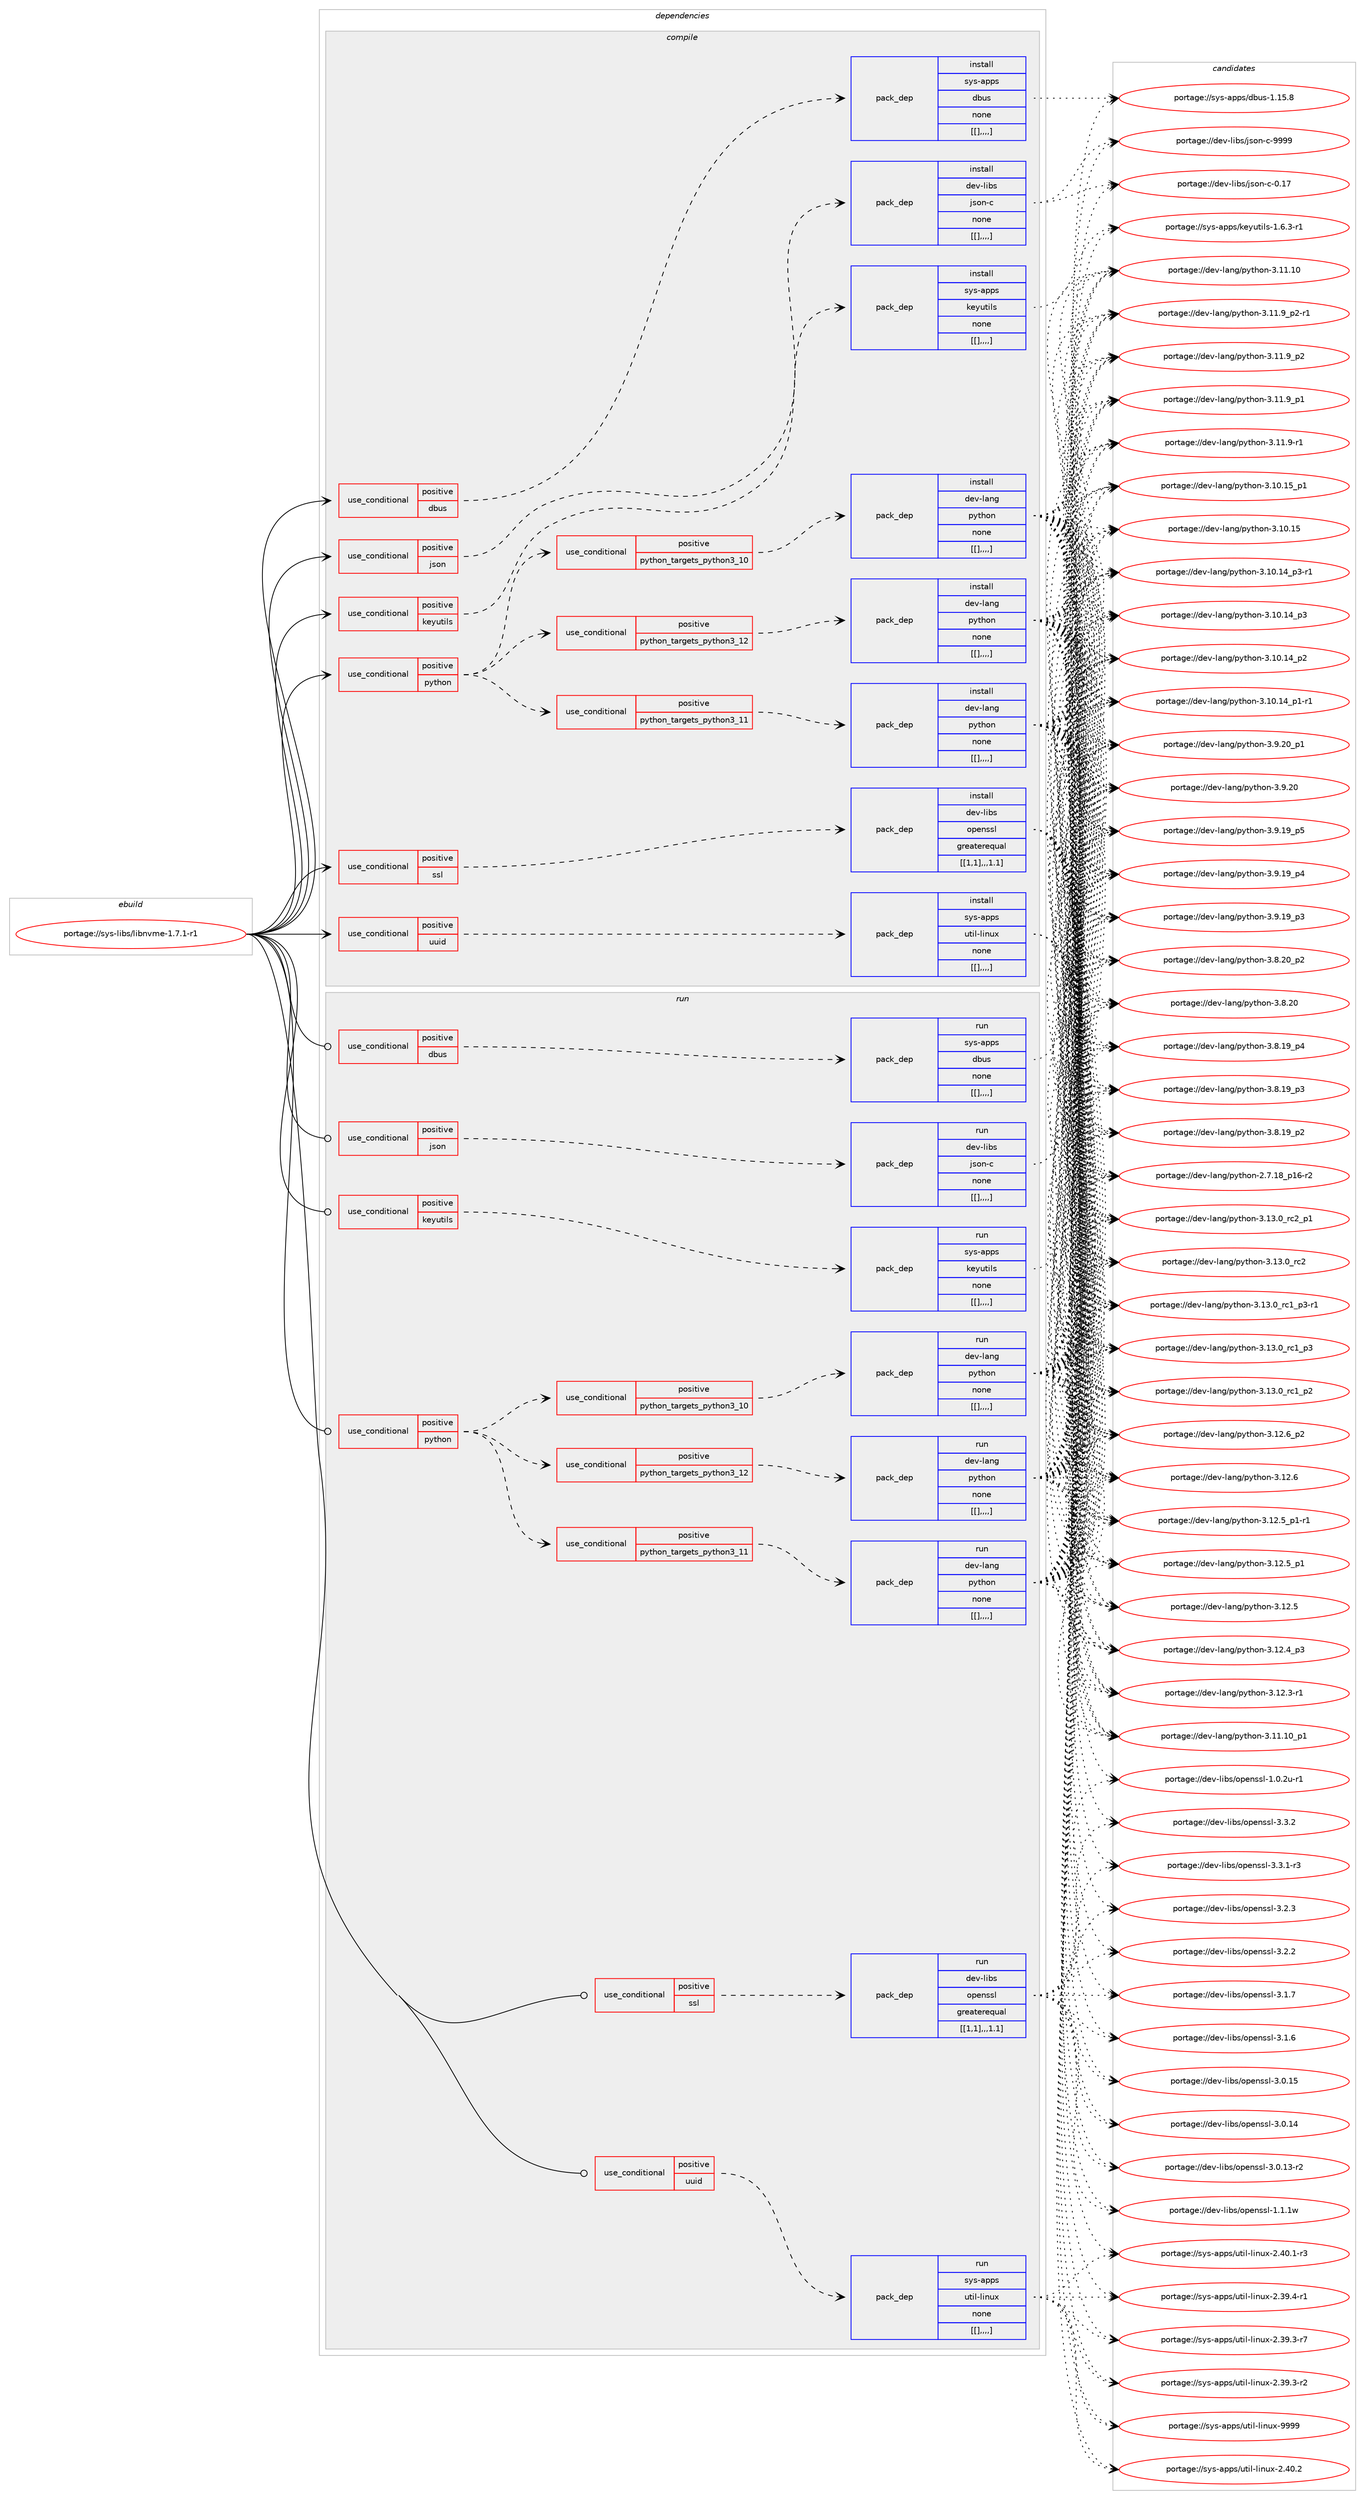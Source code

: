 digraph prolog {

# *************
# Graph options
# *************

newrank=true;
concentrate=true;
compound=true;
graph [rankdir=LR,fontname=Helvetica,fontsize=10,ranksep=1.5];#, ranksep=2.5, nodesep=0.2];
edge  [arrowhead=vee];
node  [fontname=Helvetica,fontsize=10];

# **********
# The ebuild
# **********

subgraph cluster_leftcol {
color=gray;
label=<<i>ebuild</i>>;
id [label="portage://sys-libs/libnvme-1.7.1-r1", color=red, width=4, href="../sys-libs/libnvme-1.7.1-r1.svg"];
}

# ****************
# The dependencies
# ****************

subgraph cluster_midcol {
color=gray;
label=<<i>dependencies</i>>;
subgraph cluster_compile {
fillcolor="#eeeeee";
style=filled;
label=<<i>compile</i>>;
subgraph cond10299 {
dependency27695 [label=<<TABLE BORDER="0" CELLBORDER="1" CELLSPACING="0" CELLPADDING="4"><TR><TD ROWSPAN="3" CELLPADDING="10">use_conditional</TD></TR><TR><TD>positive</TD></TR><TR><TD>dbus</TD></TR></TABLE>>, shape=none, color=red];
subgraph pack17318 {
dependency27696 [label=<<TABLE BORDER="0" CELLBORDER="1" CELLSPACING="0" CELLPADDING="4" WIDTH="220"><TR><TD ROWSPAN="6" CELLPADDING="30">pack_dep</TD></TR><TR><TD WIDTH="110">install</TD></TR><TR><TD>sys-apps</TD></TR><TR><TD>dbus</TD></TR><TR><TD>none</TD></TR><TR><TD>[[],,,,]</TD></TR></TABLE>>, shape=none, color=blue];
}
dependency27695:e -> dependency27696:w [weight=20,style="dashed",arrowhead="vee"];
}
id:e -> dependency27695:w [weight=20,style="solid",arrowhead="vee"];
subgraph cond10300 {
dependency27697 [label=<<TABLE BORDER="0" CELLBORDER="1" CELLSPACING="0" CELLPADDING="4"><TR><TD ROWSPAN="3" CELLPADDING="10">use_conditional</TD></TR><TR><TD>positive</TD></TR><TR><TD>json</TD></TR></TABLE>>, shape=none, color=red];
subgraph pack17319 {
dependency27698 [label=<<TABLE BORDER="0" CELLBORDER="1" CELLSPACING="0" CELLPADDING="4" WIDTH="220"><TR><TD ROWSPAN="6" CELLPADDING="30">pack_dep</TD></TR><TR><TD WIDTH="110">install</TD></TR><TR><TD>dev-libs</TD></TR><TR><TD>json-c</TD></TR><TR><TD>none</TD></TR><TR><TD>[[],,,,]</TD></TR></TABLE>>, shape=none, color=blue];
}
dependency27697:e -> dependency27698:w [weight=20,style="dashed",arrowhead="vee"];
}
id:e -> dependency27697:w [weight=20,style="solid",arrowhead="vee"];
subgraph cond10301 {
dependency27699 [label=<<TABLE BORDER="0" CELLBORDER="1" CELLSPACING="0" CELLPADDING="4"><TR><TD ROWSPAN="3" CELLPADDING="10">use_conditional</TD></TR><TR><TD>positive</TD></TR><TR><TD>keyutils</TD></TR></TABLE>>, shape=none, color=red];
subgraph pack17320 {
dependency27700 [label=<<TABLE BORDER="0" CELLBORDER="1" CELLSPACING="0" CELLPADDING="4" WIDTH="220"><TR><TD ROWSPAN="6" CELLPADDING="30">pack_dep</TD></TR><TR><TD WIDTH="110">install</TD></TR><TR><TD>sys-apps</TD></TR><TR><TD>keyutils</TD></TR><TR><TD>none</TD></TR><TR><TD>[[],,,,]</TD></TR></TABLE>>, shape=none, color=blue];
}
dependency27699:e -> dependency27700:w [weight=20,style="dashed",arrowhead="vee"];
}
id:e -> dependency27699:w [weight=20,style="solid",arrowhead="vee"];
subgraph cond10302 {
dependency27701 [label=<<TABLE BORDER="0" CELLBORDER="1" CELLSPACING="0" CELLPADDING="4"><TR><TD ROWSPAN="3" CELLPADDING="10">use_conditional</TD></TR><TR><TD>positive</TD></TR><TR><TD>python</TD></TR></TABLE>>, shape=none, color=red];
subgraph cond10303 {
dependency27702 [label=<<TABLE BORDER="0" CELLBORDER="1" CELLSPACING="0" CELLPADDING="4"><TR><TD ROWSPAN="3" CELLPADDING="10">use_conditional</TD></TR><TR><TD>positive</TD></TR><TR><TD>python_targets_python3_10</TD></TR></TABLE>>, shape=none, color=red];
subgraph pack17321 {
dependency27703 [label=<<TABLE BORDER="0" CELLBORDER="1" CELLSPACING="0" CELLPADDING="4" WIDTH="220"><TR><TD ROWSPAN="6" CELLPADDING="30">pack_dep</TD></TR><TR><TD WIDTH="110">install</TD></TR><TR><TD>dev-lang</TD></TR><TR><TD>python</TD></TR><TR><TD>none</TD></TR><TR><TD>[[],,,,]</TD></TR></TABLE>>, shape=none, color=blue];
}
dependency27702:e -> dependency27703:w [weight=20,style="dashed",arrowhead="vee"];
}
dependency27701:e -> dependency27702:w [weight=20,style="dashed",arrowhead="vee"];
subgraph cond10304 {
dependency27704 [label=<<TABLE BORDER="0" CELLBORDER="1" CELLSPACING="0" CELLPADDING="4"><TR><TD ROWSPAN="3" CELLPADDING="10">use_conditional</TD></TR><TR><TD>positive</TD></TR><TR><TD>python_targets_python3_11</TD></TR></TABLE>>, shape=none, color=red];
subgraph pack17322 {
dependency27705 [label=<<TABLE BORDER="0" CELLBORDER="1" CELLSPACING="0" CELLPADDING="4" WIDTH="220"><TR><TD ROWSPAN="6" CELLPADDING="30">pack_dep</TD></TR><TR><TD WIDTH="110">install</TD></TR><TR><TD>dev-lang</TD></TR><TR><TD>python</TD></TR><TR><TD>none</TD></TR><TR><TD>[[],,,,]</TD></TR></TABLE>>, shape=none, color=blue];
}
dependency27704:e -> dependency27705:w [weight=20,style="dashed",arrowhead="vee"];
}
dependency27701:e -> dependency27704:w [weight=20,style="dashed",arrowhead="vee"];
subgraph cond10305 {
dependency27706 [label=<<TABLE BORDER="0" CELLBORDER="1" CELLSPACING="0" CELLPADDING="4"><TR><TD ROWSPAN="3" CELLPADDING="10">use_conditional</TD></TR><TR><TD>positive</TD></TR><TR><TD>python_targets_python3_12</TD></TR></TABLE>>, shape=none, color=red];
subgraph pack17323 {
dependency27707 [label=<<TABLE BORDER="0" CELLBORDER="1" CELLSPACING="0" CELLPADDING="4" WIDTH="220"><TR><TD ROWSPAN="6" CELLPADDING="30">pack_dep</TD></TR><TR><TD WIDTH="110">install</TD></TR><TR><TD>dev-lang</TD></TR><TR><TD>python</TD></TR><TR><TD>none</TD></TR><TR><TD>[[],,,,]</TD></TR></TABLE>>, shape=none, color=blue];
}
dependency27706:e -> dependency27707:w [weight=20,style="dashed",arrowhead="vee"];
}
dependency27701:e -> dependency27706:w [weight=20,style="dashed",arrowhead="vee"];
}
id:e -> dependency27701:w [weight=20,style="solid",arrowhead="vee"];
subgraph cond10306 {
dependency27708 [label=<<TABLE BORDER="0" CELLBORDER="1" CELLSPACING="0" CELLPADDING="4"><TR><TD ROWSPAN="3" CELLPADDING="10">use_conditional</TD></TR><TR><TD>positive</TD></TR><TR><TD>ssl</TD></TR></TABLE>>, shape=none, color=red];
subgraph pack17324 {
dependency27709 [label=<<TABLE BORDER="0" CELLBORDER="1" CELLSPACING="0" CELLPADDING="4" WIDTH="220"><TR><TD ROWSPAN="6" CELLPADDING="30">pack_dep</TD></TR><TR><TD WIDTH="110">install</TD></TR><TR><TD>dev-libs</TD></TR><TR><TD>openssl</TD></TR><TR><TD>greaterequal</TD></TR><TR><TD>[[1,1],,,1.1]</TD></TR></TABLE>>, shape=none, color=blue];
}
dependency27708:e -> dependency27709:w [weight=20,style="dashed",arrowhead="vee"];
}
id:e -> dependency27708:w [weight=20,style="solid",arrowhead="vee"];
subgraph cond10307 {
dependency27710 [label=<<TABLE BORDER="0" CELLBORDER="1" CELLSPACING="0" CELLPADDING="4"><TR><TD ROWSPAN="3" CELLPADDING="10">use_conditional</TD></TR><TR><TD>positive</TD></TR><TR><TD>uuid</TD></TR></TABLE>>, shape=none, color=red];
subgraph pack17325 {
dependency27711 [label=<<TABLE BORDER="0" CELLBORDER="1" CELLSPACING="0" CELLPADDING="4" WIDTH="220"><TR><TD ROWSPAN="6" CELLPADDING="30">pack_dep</TD></TR><TR><TD WIDTH="110">install</TD></TR><TR><TD>sys-apps</TD></TR><TR><TD>util-linux</TD></TR><TR><TD>none</TD></TR><TR><TD>[[],,,,]</TD></TR></TABLE>>, shape=none, color=blue];
}
dependency27710:e -> dependency27711:w [weight=20,style="dashed",arrowhead="vee"];
}
id:e -> dependency27710:w [weight=20,style="solid",arrowhead="vee"];
}
subgraph cluster_compileandrun {
fillcolor="#eeeeee";
style=filled;
label=<<i>compile and run</i>>;
}
subgraph cluster_run {
fillcolor="#eeeeee";
style=filled;
label=<<i>run</i>>;
subgraph cond10308 {
dependency27712 [label=<<TABLE BORDER="0" CELLBORDER="1" CELLSPACING="0" CELLPADDING="4"><TR><TD ROWSPAN="3" CELLPADDING="10">use_conditional</TD></TR><TR><TD>positive</TD></TR><TR><TD>dbus</TD></TR></TABLE>>, shape=none, color=red];
subgraph pack17326 {
dependency27713 [label=<<TABLE BORDER="0" CELLBORDER="1" CELLSPACING="0" CELLPADDING="4" WIDTH="220"><TR><TD ROWSPAN="6" CELLPADDING="30">pack_dep</TD></TR><TR><TD WIDTH="110">run</TD></TR><TR><TD>sys-apps</TD></TR><TR><TD>dbus</TD></TR><TR><TD>none</TD></TR><TR><TD>[[],,,,]</TD></TR></TABLE>>, shape=none, color=blue];
}
dependency27712:e -> dependency27713:w [weight=20,style="dashed",arrowhead="vee"];
}
id:e -> dependency27712:w [weight=20,style="solid",arrowhead="odot"];
subgraph cond10309 {
dependency27714 [label=<<TABLE BORDER="0" CELLBORDER="1" CELLSPACING="0" CELLPADDING="4"><TR><TD ROWSPAN="3" CELLPADDING="10">use_conditional</TD></TR><TR><TD>positive</TD></TR><TR><TD>json</TD></TR></TABLE>>, shape=none, color=red];
subgraph pack17327 {
dependency27715 [label=<<TABLE BORDER="0" CELLBORDER="1" CELLSPACING="0" CELLPADDING="4" WIDTH="220"><TR><TD ROWSPAN="6" CELLPADDING="30">pack_dep</TD></TR><TR><TD WIDTH="110">run</TD></TR><TR><TD>dev-libs</TD></TR><TR><TD>json-c</TD></TR><TR><TD>none</TD></TR><TR><TD>[[],,,,]</TD></TR></TABLE>>, shape=none, color=blue];
}
dependency27714:e -> dependency27715:w [weight=20,style="dashed",arrowhead="vee"];
}
id:e -> dependency27714:w [weight=20,style="solid",arrowhead="odot"];
subgraph cond10310 {
dependency27716 [label=<<TABLE BORDER="0" CELLBORDER="1" CELLSPACING="0" CELLPADDING="4"><TR><TD ROWSPAN="3" CELLPADDING="10">use_conditional</TD></TR><TR><TD>positive</TD></TR><TR><TD>keyutils</TD></TR></TABLE>>, shape=none, color=red];
subgraph pack17328 {
dependency27717 [label=<<TABLE BORDER="0" CELLBORDER="1" CELLSPACING="0" CELLPADDING="4" WIDTH="220"><TR><TD ROWSPAN="6" CELLPADDING="30">pack_dep</TD></TR><TR><TD WIDTH="110">run</TD></TR><TR><TD>sys-apps</TD></TR><TR><TD>keyutils</TD></TR><TR><TD>none</TD></TR><TR><TD>[[],,,,]</TD></TR></TABLE>>, shape=none, color=blue];
}
dependency27716:e -> dependency27717:w [weight=20,style="dashed",arrowhead="vee"];
}
id:e -> dependency27716:w [weight=20,style="solid",arrowhead="odot"];
subgraph cond10311 {
dependency27718 [label=<<TABLE BORDER="0" CELLBORDER="1" CELLSPACING="0" CELLPADDING="4"><TR><TD ROWSPAN="3" CELLPADDING="10">use_conditional</TD></TR><TR><TD>positive</TD></TR><TR><TD>python</TD></TR></TABLE>>, shape=none, color=red];
subgraph cond10312 {
dependency27719 [label=<<TABLE BORDER="0" CELLBORDER="1" CELLSPACING="0" CELLPADDING="4"><TR><TD ROWSPAN="3" CELLPADDING="10">use_conditional</TD></TR><TR><TD>positive</TD></TR><TR><TD>python_targets_python3_10</TD></TR></TABLE>>, shape=none, color=red];
subgraph pack17329 {
dependency27720 [label=<<TABLE BORDER="0" CELLBORDER="1" CELLSPACING="0" CELLPADDING="4" WIDTH="220"><TR><TD ROWSPAN="6" CELLPADDING="30">pack_dep</TD></TR><TR><TD WIDTH="110">run</TD></TR><TR><TD>dev-lang</TD></TR><TR><TD>python</TD></TR><TR><TD>none</TD></TR><TR><TD>[[],,,,]</TD></TR></TABLE>>, shape=none, color=blue];
}
dependency27719:e -> dependency27720:w [weight=20,style="dashed",arrowhead="vee"];
}
dependency27718:e -> dependency27719:w [weight=20,style="dashed",arrowhead="vee"];
subgraph cond10313 {
dependency27721 [label=<<TABLE BORDER="0" CELLBORDER="1" CELLSPACING="0" CELLPADDING="4"><TR><TD ROWSPAN="3" CELLPADDING="10">use_conditional</TD></TR><TR><TD>positive</TD></TR><TR><TD>python_targets_python3_11</TD></TR></TABLE>>, shape=none, color=red];
subgraph pack17330 {
dependency27722 [label=<<TABLE BORDER="0" CELLBORDER="1" CELLSPACING="0" CELLPADDING="4" WIDTH="220"><TR><TD ROWSPAN="6" CELLPADDING="30">pack_dep</TD></TR><TR><TD WIDTH="110">run</TD></TR><TR><TD>dev-lang</TD></TR><TR><TD>python</TD></TR><TR><TD>none</TD></TR><TR><TD>[[],,,,]</TD></TR></TABLE>>, shape=none, color=blue];
}
dependency27721:e -> dependency27722:w [weight=20,style="dashed",arrowhead="vee"];
}
dependency27718:e -> dependency27721:w [weight=20,style="dashed",arrowhead="vee"];
subgraph cond10314 {
dependency27723 [label=<<TABLE BORDER="0" CELLBORDER="1" CELLSPACING="0" CELLPADDING="4"><TR><TD ROWSPAN="3" CELLPADDING="10">use_conditional</TD></TR><TR><TD>positive</TD></TR><TR><TD>python_targets_python3_12</TD></TR></TABLE>>, shape=none, color=red];
subgraph pack17331 {
dependency27724 [label=<<TABLE BORDER="0" CELLBORDER="1" CELLSPACING="0" CELLPADDING="4" WIDTH="220"><TR><TD ROWSPAN="6" CELLPADDING="30">pack_dep</TD></TR><TR><TD WIDTH="110">run</TD></TR><TR><TD>dev-lang</TD></TR><TR><TD>python</TD></TR><TR><TD>none</TD></TR><TR><TD>[[],,,,]</TD></TR></TABLE>>, shape=none, color=blue];
}
dependency27723:e -> dependency27724:w [weight=20,style="dashed",arrowhead="vee"];
}
dependency27718:e -> dependency27723:w [weight=20,style="dashed",arrowhead="vee"];
}
id:e -> dependency27718:w [weight=20,style="solid",arrowhead="odot"];
subgraph cond10315 {
dependency27725 [label=<<TABLE BORDER="0" CELLBORDER="1" CELLSPACING="0" CELLPADDING="4"><TR><TD ROWSPAN="3" CELLPADDING="10">use_conditional</TD></TR><TR><TD>positive</TD></TR><TR><TD>ssl</TD></TR></TABLE>>, shape=none, color=red];
subgraph pack17332 {
dependency27726 [label=<<TABLE BORDER="0" CELLBORDER="1" CELLSPACING="0" CELLPADDING="4" WIDTH="220"><TR><TD ROWSPAN="6" CELLPADDING="30">pack_dep</TD></TR><TR><TD WIDTH="110">run</TD></TR><TR><TD>dev-libs</TD></TR><TR><TD>openssl</TD></TR><TR><TD>greaterequal</TD></TR><TR><TD>[[1,1],,,1.1]</TD></TR></TABLE>>, shape=none, color=blue];
}
dependency27725:e -> dependency27726:w [weight=20,style="dashed",arrowhead="vee"];
}
id:e -> dependency27725:w [weight=20,style="solid",arrowhead="odot"];
subgraph cond10316 {
dependency27727 [label=<<TABLE BORDER="0" CELLBORDER="1" CELLSPACING="0" CELLPADDING="4"><TR><TD ROWSPAN="3" CELLPADDING="10">use_conditional</TD></TR><TR><TD>positive</TD></TR><TR><TD>uuid</TD></TR></TABLE>>, shape=none, color=red];
subgraph pack17333 {
dependency27728 [label=<<TABLE BORDER="0" CELLBORDER="1" CELLSPACING="0" CELLPADDING="4" WIDTH="220"><TR><TD ROWSPAN="6" CELLPADDING="30">pack_dep</TD></TR><TR><TD WIDTH="110">run</TD></TR><TR><TD>sys-apps</TD></TR><TR><TD>util-linux</TD></TR><TR><TD>none</TD></TR><TR><TD>[[],,,,]</TD></TR></TABLE>>, shape=none, color=blue];
}
dependency27727:e -> dependency27728:w [weight=20,style="dashed",arrowhead="vee"];
}
id:e -> dependency27727:w [weight=20,style="solid",arrowhead="odot"];
}
}

# **************
# The candidates
# **************

subgraph cluster_choices {
rank=same;
color=gray;
label=<<i>candidates</i>>;

subgraph choice17318 {
color=black;
nodesep=1;
choice1151211154597112112115471009811711545494649534656 [label="portage://sys-apps/dbus-1.15.8", color=red, width=4,href="../sys-apps/dbus-1.15.8.svg"];
dependency27696:e -> choice1151211154597112112115471009811711545494649534656:w [style=dotted,weight="100"];
}
subgraph choice17319 {
color=black;
nodesep=1;
choice10010111845108105981154710611511111045994557575757 [label="portage://dev-libs/json-c-9999", color=red, width=4,href="../dev-libs/json-c-9999.svg"];
choice10010111845108105981154710611511111045994548464955 [label="portage://dev-libs/json-c-0.17", color=red, width=4,href="../dev-libs/json-c-0.17.svg"];
dependency27698:e -> choice10010111845108105981154710611511111045994557575757:w [style=dotted,weight="100"];
dependency27698:e -> choice10010111845108105981154710611511111045994548464955:w [style=dotted,weight="100"];
}
subgraph choice17320 {
color=black;
nodesep=1;
choice1151211154597112112115471071011211171161051081154549465446514511449 [label="portage://sys-apps/keyutils-1.6.3-r1", color=red, width=4,href="../sys-apps/keyutils-1.6.3-r1.svg"];
dependency27700:e -> choice1151211154597112112115471071011211171161051081154549465446514511449:w [style=dotted,weight="100"];
}
subgraph choice17321 {
color=black;
nodesep=1;
choice100101118451089711010347112121116104111110455146495146489511499509511249 [label="portage://dev-lang/python-3.13.0_rc2_p1", color=red, width=4,href="../dev-lang/python-3.13.0_rc2_p1.svg"];
choice10010111845108971101034711212111610411111045514649514648951149950 [label="portage://dev-lang/python-3.13.0_rc2", color=red, width=4,href="../dev-lang/python-3.13.0_rc2.svg"];
choice1001011184510897110103471121211161041111104551464951464895114994995112514511449 [label="portage://dev-lang/python-3.13.0_rc1_p3-r1", color=red, width=4,href="../dev-lang/python-3.13.0_rc1_p3-r1.svg"];
choice100101118451089711010347112121116104111110455146495146489511499499511251 [label="portage://dev-lang/python-3.13.0_rc1_p3", color=red, width=4,href="../dev-lang/python-3.13.0_rc1_p3.svg"];
choice100101118451089711010347112121116104111110455146495146489511499499511250 [label="portage://dev-lang/python-3.13.0_rc1_p2", color=red, width=4,href="../dev-lang/python-3.13.0_rc1_p2.svg"];
choice100101118451089711010347112121116104111110455146495046549511250 [label="portage://dev-lang/python-3.12.6_p2", color=red, width=4,href="../dev-lang/python-3.12.6_p2.svg"];
choice10010111845108971101034711212111610411111045514649504654 [label="portage://dev-lang/python-3.12.6", color=red, width=4,href="../dev-lang/python-3.12.6.svg"];
choice1001011184510897110103471121211161041111104551464950465395112494511449 [label="portage://dev-lang/python-3.12.5_p1-r1", color=red, width=4,href="../dev-lang/python-3.12.5_p1-r1.svg"];
choice100101118451089711010347112121116104111110455146495046539511249 [label="portage://dev-lang/python-3.12.5_p1", color=red, width=4,href="../dev-lang/python-3.12.5_p1.svg"];
choice10010111845108971101034711212111610411111045514649504653 [label="portage://dev-lang/python-3.12.5", color=red, width=4,href="../dev-lang/python-3.12.5.svg"];
choice100101118451089711010347112121116104111110455146495046529511251 [label="portage://dev-lang/python-3.12.4_p3", color=red, width=4,href="../dev-lang/python-3.12.4_p3.svg"];
choice100101118451089711010347112121116104111110455146495046514511449 [label="portage://dev-lang/python-3.12.3-r1", color=red, width=4,href="../dev-lang/python-3.12.3-r1.svg"];
choice10010111845108971101034711212111610411111045514649494649489511249 [label="portage://dev-lang/python-3.11.10_p1", color=red, width=4,href="../dev-lang/python-3.11.10_p1.svg"];
choice1001011184510897110103471121211161041111104551464949464948 [label="portage://dev-lang/python-3.11.10", color=red, width=4,href="../dev-lang/python-3.11.10.svg"];
choice1001011184510897110103471121211161041111104551464949465795112504511449 [label="portage://dev-lang/python-3.11.9_p2-r1", color=red, width=4,href="../dev-lang/python-3.11.9_p2-r1.svg"];
choice100101118451089711010347112121116104111110455146494946579511250 [label="portage://dev-lang/python-3.11.9_p2", color=red, width=4,href="../dev-lang/python-3.11.9_p2.svg"];
choice100101118451089711010347112121116104111110455146494946579511249 [label="portage://dev-lang/python-3.11.9_p1", color=red, width=4,href="../dev-lang/python-3.11.9_p1.svg"];
choice100101118451089711010347112121116104111110455146494946574511449 [label="portage://dev-lang/python-3.11.9-r1", color=red, width=4,href="../dev-lang/python-3.11.9-r1.svg"];
choice10010111845108971101034711212111610411111045514649484649539511249 [label="portage://dev-lang/python-3.10.15_p1", color=red, width=4,href="../dev-lang/python-3.10.15_p1.svg"];
choice1001011184510897110103471121211161041111104551464948464953 [label="portage://dev-lang/python-3.10.15", color=red, width=4,href="../dev-lang/python-3.10.15.svg"];
choice100101118451089711010347112121116104111110455146494846495295112514511449 [label="portage://dev-lang/python-3.10.14_p3-r1", color=red, width=4,href="../dev-lang/python-3.10.14_p3-r1.svg"];
choice10010111845108971101034711212111610411111045514649484649529511251 [label="portage://dev-lang/python-3.10.14_p3", color=red, width=4,href="../dev-lang/python-3.10.14_p3.svg"];
choice10010111845108971101034711212111610411111045514649484649529511250 [label="portage://dev-lang/python-3.10.14_p2", color=red, width=4,href="../dev-lang/python-3.10.14_p2.svg"];
choice100101118451089711010347112121116104111110455146494846495295112494511449 [label="portage://dev-lang/python-3.10.14_p1-r1", color=red, width=4,href="../dev-lang/python-3.10.14_p1-r1.svg"];
choice100101118451089711010347112121116104111110455146574650489511249 [label="portage://dev-lang/python-3.9.20_p1", color=red, width=4,href="../dev-lang/python-3.9.20_p1.svg"];
choice10010111845108971101034711212111610411111045514657465048 [label="portage://dev-lang/python-3.9.20", color=red, width=4,href="../dev-lang/python-3.9.20.svg"];
choice100101118451089711010347112121116104111110455146574649579511253 [label="portage://dev-lang/python-3.9.19_p5", color=red, width=4,href="../dev-lang/python-3.9.19_p5.svg"];
choice100101118451089711010347112121116104111110455146574649579511252 [label="portage://dev-lang/python-3.9.19_p4", color=red, width=4,href="../dev-lang/python-3.9.19_p4.svg"];
choice100101118451089711010347112121116104111110455146574649579511251 [label="portage://dev-lang/python-3.9.19_p3", color=red, width=4,href="../dev-lang/python-3.9.19_p3.svg"];
choice100101118451089711010347112121116104111110455146564650489511250 [label="portage://dev-lang/python-3.8.20_p2", color=red, width=4,href="../dev-lang/python-3.8.20_p2.svg"];
choice10010111845108971101034711212111610411111045514656465048 [label="portage://dev-lang/python-3.8.20", color=red, width=4,href="../dev-lang/python-3.8.20.svg"];
choice100101118451089711010347112121116104111110455146564649579511252 [label="portage://dev-lang/python-3.8.19_p4", color=red, width=4,href="../dev-lang/python-3.8.19_p4.svg"];
choice100101118451089711010347112121116104111110455146564649579511251 [label="portage://dev-lang/python-3.8.19_p3", color=red, width=4,href="../dev-lang/python-3.8.19_p3.svg"];
choice100101118451089711010347112121116104111110455146564649579511250 [label="portage://dev-lang/python-3.8.19_p2", color=red, width=4,href="../dev-lang/python-3.8.19_p2.svg"];
choice100101118451089711010347112121116104111110455046554649569511249544511450 [label="portage://dev-lang/python-2.7.18_p16-r2", color=red, width=4,href="../dev-lang/python-2.7.18_p16-r2.svg"];
dependency27703:e -> choice100101118451089711010347112121116104111110455146495146489511499509511249:w [style=dotted,weight="100"];
dependency27703:e -> choice10010111845108971101034711212111610411111045514649514648951149950:w [style=dotted,weight="100"];
dependency27703:e -> choice1001011184510897110103471121211161041111104551464951464895114994995112514511449:w [style=dotted,weight="100"];
dependency27703:e -> choice100101118451089711010347112121116104111110455146495146489511499499511251:w [style=dotted,weight="100"];
dependency27703:e -> choice100101118451089711010347112121116104111110455146495146489511499499511250:w [style=dotted,weight="100"];
dependency27703:e -> choice100101118451089711010347112121116104111110455146495046549511250:w [style=dotted,weight="100"];
dependency27703:e -> choice10010111845108971101034711212111610411111045514649504654:w [style=dotted,weight="100"];
dependency27703:e -> choice1001011184510897110103471121211161041111104551464950465395112494511449:w [style=dotted,weight="100"];
dependency27703:e -> choice100101118451089711010347112121116104111110455146495046539511249:w [style=dotted,weight="100"];
dependency27703:e -> choice10010111845108971101034711212111610411111045514649504653:w [style=dotted,weight="100"];
dependency27703:e -> choice100101118451089711010347112121116104111110455146495046529511251:w [style=dotted,weight="100"];
dependency27703:e -> choice100101118451089711010347112121116104111110455146495046514511449:w [style=dotted,weight="100"];
dependency27703:e -> choice10010111845108971101034711212111610411111045514649494649489511249:w [style=dotted,weight="100"];
dependency27703:e -> choice1001011184510897110103471121211161041111104551464949464948:w [style=dotted,weight="100"];
dependency27703:e -> choice1001011184510897110103471121211161041111104551464949465795112504511449:w [style=dotted,weight="100"];
dependency27703:e -> choice100101118451089711010347112121116104111110455146494946579511250:w [style=dotted,weight="100"];
dependency27703:e -> choice100101118451089711010347112121116104111110455146494946579511249:w [style=dotted,weight="100"];
dependency27703:e -> choice100101118451089711010347112121116104111110455146494946574511449:w [style=dotted,weight="100"];
dependency27703:e -> choice10010111845108971101034711212111610411111045514649484649539511249:w [style=dotted,weight="100"];
dependency27703:e -> choice1001011184510897110103471121211161041111104551464948464953:w [style=dotted,weight="100"];
dependency27703:e -> choice100101118451089711010347112121116104111110455146494846495295112514511449:w [style=dotted,weight="100"];
dependency27703:e -> choice10010111845108971101034711212111610411111045514649484649529511251:w [style=dotted,weight="100"];
dependency27703:e -> choice10010111845108971101034711212111610411111045514649484649529511250:w [style=dotted,weight="100"];
dependency27703:e -> choice100101118451089711010347112121116104111110455146494846495295112494511449:w [style=dotted,weight="100"];
dependency27703:e -> choice100101118451089711010347112121116104111110455146574650489511249:w [style=dotted,weight="100"];
dependency27703:e -> choice10010111845108971101034711212111610411111045514657465048:w [style=dotted,weight="100"];
dependency27703:e -> choice100101118451089711010347112121116104111110455146574649579511253:w [style=dotted,weight="100"];
dependency27703:e -> choice100101118451089711010347112121116104111110455146574649579511252:w [style=dotted,weight="100"];
dependency27703:e -> choice100101118451089711010347112121116104111110455146574649579511251:w [style=dotted,weight="100"];
dependency27703:e -> choice100101118451089711010347112121116104111110455146564650489511250:w [style=dotted,weight="100"];
dependency27703:e -> choice10010111845108971101034711212111610411111045514656465048:w [style=dotted,weight="100"];
dependency27703:e -> choice100101118451089711010347112121116104111110455146564649579511252:w [style=dotted,weight="100"];
dependency27703:e -> choice100101118451089711010347112121116104111110455146564649579511251:w [style=dotted,weight="100"];
dependency27703:e -> choice100101118451089711010347112121116104111110455146564649579511250:w [style=dotted,weight="100"];
dependency27703:e -> choice100101118451089711010347112121116104111110455046554649569511249544511450:w [style=dotted,weight="100"];
}
subgraph choice17322 {
color=black;
nodesep=1;
choice100101118451089711010347112121116104111110455146495146489511499509511249 [label="portage://dev-lang/python-3.13.0_rc2_p1", color=red, width=4,href="../dev-lang/python-3.13.0_rc2_p1.svg"];
choice10010111845108971101034711212111610411111045514649514648951149950 [label="portage://dev-lang/python-3.13.0_rc2", color=red, width=4,href="../dev-lang/python-3.13.0_rc2.svg"];
choice1001011184510897110103471121211161041111104551464951464895114994995112514511449 [label="portage://dev-lang/python-3.13.0_rc1_p3-r1", color=red, width=4,href="../dev-lang/python-3.13.0_rc1_p3-r1.svg"];
choice100101118451089711010347112121116104111110455146495146489511499499511251 [label="portage://dev-lang/python-3.13.0_rc1_p3", color=red, width=4,href="../dev-lang/python-3.13.0_rc1_p3.svg"];
choice100101118451089711010347112121116104111110455146495146489511499499511250 [label="portage://dev-lang/python-3.13.0_rc1_p2", color=red, width=4,href="../dev-lang/python-3.13.0_rc1_p2.svg"];
choice100101118451089711010347112121116104111110455146495046549511250 [label="portage://dev-lang/python-3.12.6_p2", color=red, width=4,href="../dev-lang/python-3.12.6_p2.svg"];
choice10010111845108971101034711212111610411111045514649504654 [label="portage://dev-lang/python-3.12.6", color=red, width=4,href="../dev-lang/python-3.12.6.svg"];
choice1001011184510897110103471121211161041111104551464950465395112494511449 [label="portage://dev-lang/python-3.12.5_p1-r1", color=red, width=4,href="../dev-lang/python-3.12.5_p1-r1.svg"];
choice100101118451089711010347112121116104111110455146495046539511249 [label="portage://dev-lang/python-3.12.5_p1", color=red, width=4,href="../dev-lang/python-3.12.5_p1.svg"];
choice10010111845108971101034711212111610411111045514649504653 [label="portage://dev-lang/python-3.12.5", color=red, width=4,href="../dev-lang/python-3.12.5.svg"];
choice100101118451089711010347112121116104111110455146495046529511251 [label="portage://dev-lang/python-3.12.4_p3", color=red, width=4,href="../dev-lang/python-3.12.4_p3.svg"];
choice100101118451089711010347112121116104111110455146495046514511449 [label="portage://dev-lang/python-3.12.3-r1", color=red, width=4,href="../dev-lang/python-3.12.3-r1.svg"];
choice10010111845108971101034711212111610411111045514649494649489511249 [label="portage://dev-lang/python-3.11.10_p1", color=red, width=4,href="../dev-lang/python-3.11.10_p1.svg"];
choice1001011184510897110103471121211161041111104551464949464948 [label="portage://dev-lang/python-3.11.10", color=red, width=4,href="../dev-lang/python-3.11.10.svg"];
choice1001011184510897110103471121211161041111104551464949465795112504511449 [label="portage://dev-lang/python-3.11.9_p2-r1", color=red, width=4,href="../dev-lang/python-3.11.9_p2-r1.svg"];
choice100101118451089711010347112121116104111110455146494946579511250 [label="portage://dev-lang/python-3.11.9_p2", color=red, width=4,href="../dev-lang/python-3.11.9_p2.svg"];
choice100101118451089711010347112121116104111110455146494946579511249 [label="portage://dev-lang/python-3.11.9_p1", color=red, width=4,href="../dev-lang/python-3.11.9_p1.svg"];
choice100101118451089711010347112121116104111110455146494946574511449 [label="portage://dev-lang/python-3.11.9-r1", color=red, width=4,href="../dev-lang/python-3.11.9-r1.svg"];
choice10010111845108971101034711212111610411111045514649484649539511249 [label="portage://dev-lang/python-3.10.15_p1", color=red, width=4,href="../dev-lang/python-3.10.15_p1.svg"];
choice1001011184510897110103471121211161041111104551464948464953 [label="portage://dev-lang/python-3.10.15", color=red, width=4,href="../dev-lang/python-3.10.15.svg"];
choice100101118451089711010347112121116104111110455146494846495295112514511449 [label="portage://dev-lang/python-3.10.14_p3-r1", color=red, width=4,href="../dev-lang/python-3.10.14_p3-r1.svg"];
choice10010111845108971101034711212111610411111045514649484649529511251 [label="portage://dev-lang/python-3.10.14_p3", color=red, width=4,href="../dev-lang/python-3.10.14_p3.svg"];
choice10010111845108971101034711212111610411111045514649484649529511250 [label="portage://dev-lang/python-3.10.14_p2", color=red, width=4,href="../dev-lang/python-3.10.14_p2.svg"];
choice100101118451089711010347112121116104111110455146494846495295112494511449 [label="portage://dev-lang/python-3.10.14_p1-r1", color=red, width=4,href="../dev-lang/python-3.10.14_p1-r1.svg"];
choice100101118451089711010347112121116104111110455146574650489511249 [label="portage://dev-lang/python-3.9.20_p1", color=red, width=4,href="../dev-lang/python-3.9.20_p1.svg"];
choice10010111845108971101034711212111610411111045514657465048 [label="portage://dev-lang/python-3.9.20", color=red, width=4,href="../dev-lang/python-3.9.20.svg"];
choice100101118451089711010347112121116104111110455146574649579511253 [label="portage://dev-lang/python-3.9.19_p5", color=red, width=4,href="../dev-lang/python-3.9.19_p5.svg"];
choice100101118451089711010347112121116104111110455146574649579511252 [label="portage://dev-lang/python-3.9.19_p4", color=red, width=4,href="../dev-lang/python-3.9.19_p4.svg"];
choice100101118451089711010347112121116104111110455146574649579511251 [label="portage://dev-lang/python-3.9.19_p3", color=red, width=4,href="../dev-lang/python-3.9.19_p3.svg"];
choice100101118451089711010347112121116104111110455146564650489511250 [label="portage://dev-lang/python-3.8.20_p2", color=red, width=4,href="../dev-lang/python-3.8.20_p2.svg"];
choice10010111845108971101034711212111610411111045514656465048 [label="portage://dev-lang/python-3.8.20", color=red, width=4,href="../dev-lang/python-3.8.20.svg"];
choice100101118451089711010347112121116104111110455146564649579511252 [label="portage://dev-lang/python-3.8.19_p4", color=red, width=4,href="../dev-lang/python-3.8.19_p4.svg"];
choice100101118451089711010347112121116104111110455146564649579511251 [label="portage://dev-lang/python-3.8.19_p3", color=red, width=4,href="../dev-lang/python-3.8.19_p3.svg"];
choice100101118451089711010347112121116104111110455146564649579511250 [label="portage://dev-lang/python-3.8.19_p2", color=red, width=4,href="../dev-lang/python-3.8.19_p2.svg"];
choice100101118451089711010347112121116104111110455046554649569511249544511450 [label="portage://dev-lang/python-2.7.18_p16-r2", color=red, width=4,href="../dev-lang/python-2.7.18_p16-r2.svg"];
dependency27705:e -> choice100101118451089711010347112121116104111110455146495146489511499509511249:w [style=dotted,weight="100"];
dependency27705:e -> choice10010111845108971101034711212111610411111045514649514648951149950:w [style=dotted,weight="100"];
dependency27705:e -> choice1001011184510897110103471121211161041111104551464951464895114994995112514511449:w [style=dotted,weight="100"];
dependency27705:e -> choice100101118451089711010347112121116104111110455146495146489511499499511251:w [style=dotted,weight="100"];
dependency27705:e -> choice100101118451089711010347112121116104111110455146495146489511499499511250:w [style=dotted,weight="100"];
dependency27705:e -> choice100101118451089711010347112121116104111110455146495046549511250:w [style=dotted,weight="100"];
dependency27705:e -> choice10010111845108971101034711212111610411111045514649504654:w [style=dotted,weight="100"];
dependency27705:e -> choice1001011184510897110103471121211161041111104551464950465395112494511449:w [style=dotted,weight="100"];
dependency27705:e -> choice100101118451089711010347112121116104111110455146495046539511249:w [style=dotted,weight="100"];
dependency27705:e -> choice10010111845108971101034711212111610411111045514649504653:w [style=dotted,weight="100"];
dependency27705:e -> choice100101118451089711010347112121116104111110455146495046529511251:w [style=dotted,weight="100"];
dependency27705:e -> choice100101118451089711010347112121116104111110455146495046514511449:w [style=dotted,weight="100"];
dependency27705:e -> choice10010111845108971101034711212111610411111045514649494649489511249:w [style=dotted,weight="100"];
dependency27705:e -> choice1001011184510897110103471121211161041111104551464949464948:w [style=dotted,weight="100"];
dependency27705:e -> choice1001011184510897110103471121211161041111104551464949465795112504511449:w [style=dotted,weight="100"];
dependency27705:e -> choice100101118451089711010347112121116104111110455146494946579511250:w [style=dotted,weight="100"];
dependency27705:e -> choice100101118451089711010347112121116104111110455146494946579511249:w [style=dotted,weight="100"];
dependency27705:e -> choice100101118451089711010347112121116104111110455146494946574511449:w [style=dotted,weight="100"];
dependency27705:e -> choice10010111845108971101034711212111610411111045514649484649539511249:w [style=dotted,weight="100"];
dependency27705:e -> choice1001011184510897110103471121211161041111104551464948464953:w [style=dotted,weight="100"];
dependency27705:e -> choice100101118451089711010347112121116104111110455146494846495295112514511449:w [style=dotted,weight="100"];
dependency27705:e -> choice10010111845108971101034711212111610411111045514649484649529511251:w [style=dotted,weight="100"];
dependency27705:e -> choice10010111845108971101034711212111610411111045514649484649529511250:w [style=dotted,weight="100"];
dependency27705:e -> choice100101118451089711010347112121116104111110455146494846495295112494511449:w [style=dotted,weight="100"];
dependency27705:e -> choice100101118451089711010347112121116104111110455146574650489511249:w [style=dotted,weight="100"];
dependency27705:e -> choice10010111845108971101034711212111610411111045514657465048:w [style=dotted,weight="100"];
dependency27705:e -> choice100101118451089711010347112121116104111110455146574649579511253:w [style=dotted,weight="100"];
dependency27705:e -> choice100101118451089711010347112121116104111110455146574649579511252:w [style=dotted,weight="100"];
dependency27705:e -> choice100101118451089711010347112121116104111110455146574649579511251:w [style=dotted,weight="100"];
dependency27705:e -> choice100101118451089711010347112121116104111110455146564650489511250:w [style=dotted,weight="100"];
dependency27705:e -> choice10010111845108971101034711212111610411111045514656465048:w [style=dotted,weight="100"];
dependency27705:e -> choice100101118451089711010347112121116104111110455146564649579511252:w [style=dotted,weight="100"];
dependency27705:e -> choice100101118451089711010347112121116104111110455146564649579511251:w [style=dotted,weight="100"];
dependency27705:e -> choice100101118451089711010347112121116104111110455146564649579511250:w [style=dotted,weight="100"];
dependency27705:e -> choice100101118451089711010347112121116104111110455046554649569511249544511450:w [style=dotted,weight="100"];
}
subgraph choice17323 {
color=black;
nodesep=1;
choice100101118451089711010347112121116104111110455146495146489511499509511249 [label="portage://dev-lang/python-3.13.0_rc2_p1", color=red, width=4,href="../dev-lang/python-3.13.0_rc2_p1.svg"];
choice10010111845108971101034711212111610411111045514649514648951149950 [label="portage://dev-lang/python-3.13.0_rc2", color=red, width=4,href="../dev-lang/python-3.13.0_rc2.svg"];
choice1001011184510897110103471121211161041111104551464951464895114994995112514511449 [label="portage://dev-lang/python-3.13.0_rc1_p3-r1", color=red, width=4,href="../dev-lang/python-3.13.0_rc1_p3-r1.svg"];
choice100101118451089711010347112121116104111110455146495146489511499499511251 [label="portage://dev-lang/python-3.13.0_rc1_p3", color=red, width=4,href="../dev-lang/python-3.13.0_rc1_p3.svg"];
choice100101118451089711010347112121116104111110455146495146489511499499511250 [label="portage://dev-lang/python-3.13.0_rc1_p2", color=red, width=4,href="../dev-lang/python-3.13.0_rc1_p2.svg"];
choice100101118451089711010347112121116104111110455146495046549511250 [label="portage://dev-lang/python-3.12.6_p2", color=red, width=4,href="../dev-lang/python-3.12.6_p2.svg"];
choice10010111845108971101034711212111610411111045514649504654 [label="portage://dev-lang/python-3.12.6", color=red, width=4,href="../dev-lang/python-3.12.6.svg"];
choice1001011184510897110103471121211161041111104551464950465395112494511449 [label="portage://dev-lang/python-3.12.5_p1-r1", color=red, width=4,href="../dev-lang/python-3.12.5_p1-r1.svg"];
choice100101118451089711010347112121116104111110455146495046539511249 [label="portage://dev-lang/python-3.12.5_p1", color=red, width=4,href="../dev-lang/python-3.12.5_p1.svg"];
choice10010111845108971101034711212111610411111045514649504653 [label="portage://dev-lang/python-3.12.5", color=red, width=4,href="../dev-lang/python-3.12.5.svg"];
choice100101118451089711010347112121116104111110455146495046529511251 [label="portage://dev-lang/python-3.12.4_p3", color=red, width=4,href="../dev-lang/python-3.12.4_p3.svg"];
choice100101118451089711010347112121116104111110455146495046514511449 [label="portage://dev-lang/python-3.12.3-r1", color=red, width=4,href="../dev-lang/python-3.12.3-r1.svg"];
choice10010111845108971101034711212111610411111045514649494649489511249 [label="portage://dev-lang/python-3.11.10_p1", color=red, width=4,href="../dev-lang/python-3.11.10_p1.svg"];
choice1001011184510897110103471121211161041111104551464949464948 [label="portage://dev-lang/python-3.11.10", color=red, width=4,href="../dev-lang/python-3.11.10.svg"];
choice1001011184510897110103471121211161041111104551464949465795112504511449 [label="portage://dev-lang/python-3.11.9_p2-r1", color=red, width=4,href="../dev-lang/python-3.11.9_p2-r1.svg"];
choice100101118451089711010347112121116104111110455146494946579511250 [label="portage://dev-lang/python-3.11.9_p2", color=red, width=4,href="../dev-lang/python-3.11.9_p2.svg"];
choice100101118451089711010347112121116104111110455146494946579511249 [label="portage://dev-lang/python-3.11.9_p1", color=red, width=4,href="../dev-lang/python-3.11.9_p1.svg"];
choice100101118451089711010347112121116104111110455146494946574511449 [label="portage://dev-lang/python-3.11.9-r1", color=red, width=4,href="../dev-lang/python-3.11.9-r1.svg"];
choice10010111845108971101034711212111610411111045514649484649539511249 [label="portage://dev-lang/python-3.10.15_p1", color=red, width=4,href="../dev-lang/python-3.10.15_p1.svg"];
choice1001011184510897110103471121211161041111104551464948464953 [label="portage://dev-lang/python-3.10.15", color=red, width=4,href="../dev-lang/python-3.10.15.svg"];
choice100101118451089711010347112121116104111110455146494846495295112514511449 [label="portage://dev-lang/python-3.10.14_p3-r1", color=red, width=4,href="../dev-lang/python-3.10.14_p3-r1.svg"];
choice10010111845108971101034711212111610411111045514649484649529511251 [label="portage://dev-lang/python-3.10.14_p3", color=red, width=4,href="../dev-lang/python-3.10.14_p3.svg"];
choice10010111845108971101034711212111610411111045514649484649529511250 [label="portage://dev-lang/python-3.10.14_p2", color=red, width=4,href="../dev-lang/python-3.10.14_p2.svg"];
choice100101118451089711010347112121116104111110455146494846495295112494511449 [label="portage://dev-lang/python-3.10.14_p1-r1", color=red, width=4,href="../dev-lang/python-3.10.14_p1-r1.svg"];
choice100101118451089711010347112121116104111110455146574650489511249 [label="portage://dev-lang/python-3.9.20_p1", color=red, width=4,href="../dev-lang/python-3.9.20_p1.svg"];
choice10010111845108971101034711212111610411111045514657465048 [label="portage://dev-lang/python-3.9.20", color=red, width=4,href="../dev-lang/python-3.9.20.svg"];
choice100101118451089711010347112121116104111110455146574649579511253 [label="portage://dev-lang/python-3.9.19_p5", color=red, width=4,href="../dev-lang/python-3.9.19_p5.svg"];
choice100101118451089711010347112121116104111110455146574649579511252 [label="portage://dev-lang/python-3.9.19_p4", color=red, width=4,href="../dev-lang/python-3.9.19_p4.svg"];
choice100101118451089711010347112121116104111110455146574649579511251 [label="portage://dev-lang/python-3.9.19_p3", color=red, width=4,href="../dev-lang/python-3.9.19_p3.svg"];
choice100101118451089711010347112121116104111110455146564650489511250 [label="portage://dev-lang/python-3.8.20_p2", color=red, width=4,href="../dev-lang/python-3.8.20_p2.svg"];
choice10010111845108971101034711212111610411111045514656465048 [label="portage://dev-lang/python-3.8.20", color=red, width=4,href="../dev-lang/python-3.8.20.svg"];
choice100101118451089711010347112121116104111110455146564649579511252 [label="portage://dev-lang/python-3.8.19_p4", color=red, width=4,href="../dev-lang/python-3.8.19_p4.svg"];
choice100101118451089711010347112121116104111110455146564649579511251 [label="portage://dev-lang/python-3.8.19_p3", color=red, width=4,href="../dev-lang/python-3.8.19_p3.svg"];
choice100101118451089711010347112121116104111110455146564649579511250 [label="portage://dev-lang/python-3.8.19_p2", color=red, width=4,href="../dev-lang/python-3.8.19_p2.svg"];
choice100101118451089711010347112121116104111110455046554649569511249544511450 [label="portage://dev-lang/python-2.7.18_p16-r2", color=red, width=4,href="../dev-lang/python-2.7.18_p16-r2.svg"];
dependency27707:e -> choice100101118451089711010347112121116104111110455146495146489511499509511249:w [style=dotted,weight="100"];
dependency27707:e -> choice10010111845108971101034711212111610411111045514649514648951149950:w [style=dotted,weight="100"];
dependency27707:e -> choice1001011184510897110103471121211161041111104551464951464895114994995112514511449:w [style=dotted,weight="100"];
dependency27707:e -> choice100101118451089711010347112121116104111110455146495146489511499499511251:w [style=dotted,weight="100"];
dependency27707:e -> choice100101118451089711010347112121116104111110455146495146489511499499511250:w [style=dotted,weight="100"];
dependency27707:e -> choice100101118451089711010347112121116104111110455146495046549511250:w [style=dotted,weight="100"];
dependency27707:e -> choice10010111845108971101034711212111610411111045514649504654:w [style=dotted,weight="100"];
dependency27707:e -> choice1001011184510897110103471121211161041111104551464950465395112494511449:w [style=dotted,weight="100"];
dependency27707:e -> choice100101118451089711010347112121116104111110455146495046539511249:w [style=dotted,weight="100"];
dependency27707:e -> choice10010111845108971101034711212111610411111045514649504653:w [style=dotted,weight="100"];
dependency27707:e -> choice100101118451089711010347112121116104111110455146495046529511251:w [style=dotted,weight="100"];
dependency27707:e -> choice100101118451089711010347112121116104111110455146495046514511449:w [style=dotted,weight="100"];
dependency27707:e -> choice10010111845108971101034711212111610411111045514649494649489511249:w [style=dotted,weight="100"];
dependency27707:e -> choice1001011184510897110103471121211161041111104551464949464948:w [style=dotted,weight="100"];
dependency27707:e -> choice1001011184510897110103471121211161041111104551464949465795112504511449:w [style=dotted,weight="100"];
dependency27707:e -> choice100101118451089711010347112121116104111110455146494946579511250:w [style=dotted,weight="100"];
dependency27707:e -> choice100101118451089711010347112121116104111110455146494946579511249:w [style=dotted,weight="100"];
dependency27707:e -> choice100101118451089711010347112121116104111110455146494946574511449:w [style=dotted,weight="100"];
dependency27707:e -> choice10010111845108971101034711212111610411111045514649484649539511249:w [style=dotted,weight="100"];
dependency27707:e -> choice1001011184510897110103471121211161041111104551464948464953:w [style=dotted,weight="100"];
dependency27707:e -> choice100101118451089711010347112121116104111110455146494846495295112514511449:w [style=dotted,weight="100"];
dependency27707:e -> choice10010111845108971101034711212111610411111045514649484649529511251:w [style=dotted,weight="100"];
dependency27707:e -> choice10010111845108971101034711212111610411111045514649484649529511250:w [style=dotted,weight="100"];
dependency27707:e -> choice100101118451089711010347112121116104111110455146494846495295112494511449:w [style=dotted,weight="100"];
dependency27707:e -> choice100101118451089711010347112121116104111110455146574650489511249:w [style=dotted,weight="100"];
dependency27707:e -> choice10010111845108971101034711212111610411111045514657465048:w [style=dotted,weight="100"];
dependency27707:e -> choice100101118451089711010347112121116104111110455146574649579511253:w [style=dotted,weight="100"];
dependency27707:e -> choice100101118451089711010347112121116104111110455146574649579511252:w [style=dotted,weight="100"];
dependency27707:e -> choice100101118451089711010347112121116104111110455146574649579511251:w [style=dotted,weight="100"];
dependency27707:e -> choice100101118451089711010347112121116104111110455146564650489511250:w [style=dotted,weight="100"];
dependency27707:e -> choice10010111845108971101034711212111610411111045514656465048:w [style=dotted,weight="100"];
dependency27707:e -> choice100101118451089711010347112121116104111110455146564649579511252:w [style=dotted,weight="100"];
dependency27707:e -> choice100101118451089711010347112121116104111110455146564649579511251:w [style=dotted,weight="100"];
dependency27707:e -> choice100101118451089711010347112121116104111110455146564649579511250:w [style=dotted,weight="100"];
dependency27707:e -> choice100101118451089711010347112121116104111110455046554649569511249544511450:w [style=dotted,weight="100"];
}
subgraph choice17324 {
color=black;
nodesep=1;
choice100101118451081059811547111112101110115115108455146514650 [label="portage://dev-libs/openssl-3.3.2", color=red, width=4,href="../dev-libs/openssl-3.3.2.svg"];
choice1001011184510810598115471111121011101151151084551465146494511451 [label="portage://dev-libs/openssl-3.3.1-r3", color=red, width=4,href="../dev-libs/openssl-3.3.1-r3.svg"];
choice100101118451081059811547111112101110115115108455146504651 [label="portage://dev-libs/openssl-3.2.3", color=red, width=4,href="../dev-libs/openssl-3.2.3.svg"];
choice100101118451081059811547111112101110115115108455146504650 [label="portage://dev-libs/openssl-3.2.2", color=red, width=4,href="../dev-libs/openssl-3.2.2.svg"];
choice100101118451081059811547111112101110115115108455146494655 [label="portage://dev-libs/openssl-3.1.7", color=red, width=4,href="../dev-libs/openssl-3.1.7.svg"];
choice100101118451081059811547111112101110115115108455146494654 [label="portage://dev-libs/openssl-3.1.6", color=red, width=4,href="../dev-libs/openssl-3.1.6.svg"];
choice10010111845108105981154711111210111011511510845514648464953 [label="portage://dev-libs/openssl-3.0.15", color=red, width=4,href="../dev-libs/openssl-3.0.15.svg"];
choice10010111845108105981154711111210111011511510845514648464952 [label="portage://dev-libs/openssl-3.0.14", color=red, width=4,href="../dev-libs/openssl-3.0.14.svg"];
choice100101118451081059811547111112101110115115108455146484649514511450 [label="portage://dev-libs/openssl-3.0.13-r2", color=red, width=4,href="../dev-libs/openssl-3.0.13-r2.svg"];
choice100101118451081059811547111112101110115115108454946494649119 [label="portage://dev-libs/openssl-1.1.1w", color=red, width=4,href="../dev-libs/openssl-1.1.1w.svg"];
choice1001011184510810598115471111121011101151151084549464846501174511449 [label="portage://dev-libs/openssl-1.0.2u-r1", color=red, width=4,href="../dev-libs/openssl-1.0.2u-r1.svg"];
dependency27709:e -> choice100101118451081059811547111112101110115115108455146514650:w [style=dotted,weight="100"];
dependency27709:e -> choice1001011184510810598115471111121011101151151084551465146494511451:w [style=dotted,weight="100"];
dependency27709:e -> choice100101118451081059811547111112101110115115108455146504651:w [style=dotted,weight="100"];
dependency27709:e -> choice100101118451081059811547111112101110115115108455146504650:w [style=dotted,weight="100"];
dependency27709:e -> choice100101118451081059811547111112101110115115108455146494655:w [style=dotted,weight="100"];
dependency27709:e -> choice100101118451081059811547111112101110115115108455146494654:w [style=dotted,weight="100"];
dependency27709:e -> choice10010111845108105981154711111210111011511510845514648464953:w [style=dotted,weight="100"];
dependency27709:e -> choice10010111845108105981154711111210111011511510845514648464952:w [style=dotted,weight="100"];
dependency27709:e -> choice100101118451081059811547111112101110115115108455146484649514511450:w [style=dotted,weight="100"];
dependency27709:e -> choice100101118451081059811547111112101110115115108454946494649119:w [style=dotted,weight="100"];
dependency27709:e -> choice1001011184510810598115471111121011101151151084549464846501174511449:w [style=dotted,weight="100"];
}
subgraph choice17325 {
color=black;
nodesep=1;
choice115121115459711211211547117116105108451081051101171204557575757 [label="portage://sys-apps/util-linux-9999", color=red, width=4,href="../sys-apps/util-linux-9999.svg"];
choice1151211154597112112115471171161051084510810511011712045504652484650 [label="portage://sys-apps/util-linux-2.40.2", color=red, width=4,href="../sys-apps/util-linux-2.40.2.svg"];
choice11512111545971121121154711711610510845108105110117120455046524846494511451 [label="portage://sys-apps/util-linux-2.40.1-r3", color=red, width=4,href="../sys-apps/util-linux-2.40.1-r3.svg"];
choice11512111545971121121154711711610510845108105110117120455046515746524511449 [label="portage://sys-apps/util-linux-2.39.4-r1", color=red, width=4,href="../sys-apps/util-linux-2.39.4-r1.svg"];
choice11512111545971121121154711711610510845108105110117120455046515746514511455 [label="portage://sys-apps/util-linux-2.39.3-r7", color=red, width=4,href="../sys-apps/util-linux-2.39.3-r7.svg"];
choice11512111545971121121154711711610510845108105110117120455046515746514511450 [label="portage://sys-apps/util-linux-2.39.3-r2", color=red, width=4,href="../sys-apps/util-linux-2.39.3-r2.svg"];
dependency27711:e -> choice115121115459711211211547117116105108451081051101171204557575757:w [style=dotted,weight="100"];
dependency27711:e -> choice1151211154597112112115471171161051084510810511011712045504652484650:w [style=dotted,weight="100"];
dependency27711:e -> choice11512111545971121121154711711610510845108105110117120455046524846494511451:w [style=dotted,weight="100"];
dependency27711:e -> choice11512111545971121121154711711610510845108105110117120455046515746524511449:w [style=dotted,weight="100"];
dependency27711:e -> choice11512111545971121121154711711610510845108105110117120455046515746514511455:w [style=dotted,weight="100"];
dependency27711:e -> choice11512111545971121121154711711610510845108105110117120455046515746514511450:w [style=dotted,weight="100"];
}
subgraph choice17326 {
color=black;
nodesep=1;
choice1151211154597112112115471009811711545494649534656 [label="portage://sys-apps/dbus-1.15.8", color=red, width=4,href="../sys-apps/dbus-1.15.8.svg"];
dependency27713:e -> choice1151211154597112112115471009811711545494649534656:w [style=dotted,weight="100"];
}
subgraph choice17327 {
color=black;
nodesep=1;
choice10010111845108105981154710611511111045994557575757 [label="portage://dev-libs/json-c-9999", color=red, width=4,href="../dev-libs/json-c-9999.svg"];
choice10010111845108105981154710611511111045994548464955 [label="portage://dev-libs/json-c-0.17", color=red, width=4,href="../dev-libs/json-c-0.17.svg"];
dependency27715:e -> choice10010111845108105981154710611511111045994557575757:w [style=dotted,weight="100"];
dependency27715:e -> choice10010111845108105981154710611511111045994548464955:w [style=dotted,weight="100"];
}
subgraph choice17328 {
color=black;
nodesep=1;
choice1151211154597112112115471071011211171161051081154549465446514511449 [label="portage://sys-apps/keyutils-1.6.3-r1", color=red, width=4,href="../sys-apps/keyutils-1.6.3-r1.svg"];
dependency27717:e -> choice1151211154597112112115471071011211171161051081154549465446514511449:w [style=dotted,weight="100"];
}
subgraph choice17329 {
color=black;
nodesep=1;
choice100101118451089711010347112121116104111110455146495146489511499509511249 [label="portage://dev-lang/python-3.13.0_rc2_p1", color=red, width=4,href="../dev-lang/python-3.13.0_rc2_p1.svg"];
choice10010111845108971101034711212111610411111045514649514648951149950 [label="portage://dev-lang/python-3.13.0_rc2", color=red, width=4,href="../dev-lang/python-3.13.0_rc2.svg"];
choice1001011184510897110103471121211161041111104551464951464895114994995112514511449 [label="portage://dev-lang/python-3.13.0_rc1_p3-r1", color=red, width=4,href="../dev-lang/python-3.13.0_rc1_p3-r1.svg"];
choice100101118451089711010347112121116104111110455146495146489511499499511251 [label="portage://dev-lang/python-3.13.0_rc1_p3", color=red, width=4,href="../dev-lang/python-3.13.0_rc1_p3.svg"];
choice100101118451089711010347112121116104111110455146495146489511499499511250 [label="portage://dev-lang/python-3.13.0_rc1_p2", color=red, width=4,href="../dev-lang/python-3.13.0_rc1_p2.svg"];
choice100101118451089711010347112121116104111110455146495046549511250 [label="portage://dev-lang/python-3.12.6_p2", color=red, width=4,href="../dev-lang/python-3.12.6_p2.svg"];
choice10010111845108971101034711212111610411111045514649504654 [label="portage://dev-lang/python-3.12.6", color=red, width=4,href="../dev-lang/python-3.12.6.svg"];
choice1001011184510897110103471121211161041111104551464950465395112494511449 [label="portage://dev-lang/python-3.12.5_p1-r1", color=red, width=4,href="../dev-lang/python-3.12.5_p1-r1.svg"];
choice100101118451089711010347112121116104111110455146495046539511249 [label="portage://dev-lang/python-3.12.5_p1", color=red, width=4,href="../dev-lang/python-3.12.5_p1.svg"];
choice10010111845108971101034711212111610411111045514649504653 [label="portage://dev-lang/python-3.12.5", color=red, width=4,href="../dev-lang/python-3.12.5.svg"];
choice100101118451089711010347112121116104111110455146495046529511251 [label="portage://dev-lang/python-3.12.4_p3", color=red, width=4,href="../dev-lang/python-3.12.4_p3.svg"];
choice100101118451089711010347112121116104111110455146495046514511449 [label="portage://dev-lang/python-3.12.3-r1", color=red, width=4,href="../dev-lang/python-3.12.3-r1.svg"];
choice10010111845108971101034711212111610411111045514649494649489511249 [label="portage://dev-lang/python-3.11.10_p1", color=red, width=4,href="../dev-lang/python-3.11.10_p1.svg"];
choice1001011184510897110103471121211161041111104551464949464948 [label="portage://dev-lang/python-3.11.10", color=red, width=4,href="../dev-lang/python-3.11.10.svg"];
choice1001011184510897110103471121211161041111104551464949465795112504511449 [label="portage://dev-lang/python-3.11.9_p2-r1", color=red, width=4,href="../dev-lang/python-3.11.9_p2-r1.svg"];
choice100101118451089711010347112121116104111110455146494946579511250 [label="portage://dev-lang/python-3.11.9_p2", color=red, width=4,href="../dev-lang/python-3.11.9_p2.svg"];
choice100101118451089711010347112121116104111110455146494946579511249 [label="portage://dev-lang/python-3.11.9_p1", color=red, width=4,href="../dev-lang/python-3.11.9_p1.svg"];
choice100101118451089711010347112121116104111110455146494946574511449 [label="portage://dev-lang/python-3.11.9-r1", color=red, width=4,href="../dev-lang/python-3.11.9-r1.svg"];
choice10010111845108971101034711212111610411111045514649484649539511249 [label="portage://dev-lang/python-3.10.15_p1", color=red, width=4,href="../dev-lang/python-3.10.15_p1.svg"];
choice1001011184510897110103471121211161041111104551464948464953 [label="portage://dev-lang/python-3.10.15", color=red, width=4,href="../dev-lang/python-3.10.15.svg"];
choice100101118451089711010347112121116104111110455146494846495295112514511449 [label="portage://dev-lang/python-3.10.14_p3-r1", color=red, width=4,href="../dev-lang/python-3.10.14_p3-r1.svg"];
choice10010111845108971101034711212111610411111045514649484649529511251 [label="portage://dev-lang/python-3.10.14_p3", color=red, width=4,href="../dev-lang/python-3.10.14_p3.svg"];
choice10010111845108971101034711212111610411111045514649484649529511250 [label="portage://dev-lang/python-3.10.14_p2", color=red, width=4,href="../dev-lang/python-3.10.14_p2.svg"];
choice100101118451089711010347112121116104111110455146494846495295112494511449 [label="portage://dev-lang/python-3.10.14_p1-r1", color=red, width=4,href="../dev-lang/python-3.10.14_p1-r1.svg"];
choice100101118451089711010347112121116104111110455146574650489511249 [label="portage://dev-lang/python-3.9.20_p1", color=red, width=4,href="../dev-lang/python-3.9.20_p1.svg"];
choice10010111845108971101034711212111610411111045514657465048 [label="portage://dev-lang/python-3.9.20", color=red, width=4,href="../dev-lang/python-3.9.20.svg"];
choice100101118451089711010347112121116104111110455146574649579511253 [label="portage://dev-lang/python-3.9.19_p5", color=red, width=4,href="../dev-lang/python-3.9.19_p5.svg"];
choice100101118451089711010347112121116104111110455146574649579511252 [label="portage://dev-lang/python-3.9.19_p4", color=red, width=4,href="../dev-lang/python-3.9.19_p4.svg"];
choice100101118451089711010347112121116104111110455146574649579511251 [label="portage://dev-lang/python-3.9.19_p3", color=red, width=4,href="../dev-lang/python-3.9.19_p3.svg"];
choice100101118451089711010347112121116104111110455146564650489511250 [label="portage://dev-lang/python-3.8.20_p2", color=red, width=4,href="../dev-lang/python-3.8.20_p2.svg"];
choice10010111845108971101034711212111610411111045514656465048 [label="portage://dev-lang/python-3.8.20", color=red, width=4,href="../dev-lang/python-3.8.20.svg"];
choice100101118451089711010347112121116104111110455146564649579511252 [label="portage://dev-lang/python-3.8.19_p4", color=red, width=4,href="../dev-lang/python-3.8.19_p4.svg"];
choice100101118451089711010347112121116104111110455146564649579511251 [label="portage://dev-lang/python-3.8.19_p3", color=red, width=4,href="../dev-lang/python-3.8.19_p3.svg"];
choice100101118451089711010347112121116104111110455146564649579511250 [label="portage://dev-lang/python-3.8.19_p2", color=red, width=4,href="../dev-lang/python-3.8.19_p2.svg"];
choice100101118451089711010347112121116104111110455046554649569511249544511450 [label="portage://dev-lang/python-2.7.18_p16-r2", color=red, width=4,href="../dev-lang/python-2.7.18_p16-r2.svg"];
dependency27720:e -> choice100101118451089711010347112121116104111110455146495146489511499509511249:w [style=dotted,weight="100"];
dependency27720:e -> choice10010111845108971101034711212111610411111045514649514648951149950:w [style=dotted,weight="100"];
dependency27720:e -> choice1001011184510897110103471121211161041111104551464951464895114994995112514511449:w [style=dotted,weight="100"];
dependency27720:e -> choice100101118451089711010347112121116104111110455146495146489511499499511251:w [style=dotted,weight="100"];
dependency27720:e -> choice100101118451089711010347112121116104111110455146495146489511499499511250:w [style=dotted,weight="100"];
dependency27720:e -> choice100101118451089711010347112121116104111110455146495046549511250:w [style=dotted,weight="100"];
dependency27720:e -> choice10010111845108971101034711212111610411111045514649504654:w [style=dotted,weight="100"];
dependency27720:e -> choice1001011184510897110103471121211161041111104551464950465395112494511449:w [style=dotted,weight="100"];
dependency27720:e -> choice100101118451089711010347112121116104111110455146495046539511249:w [style=dotted,weight="100"];
dependency27720:e -> choice10010111845108971101034711212111610411111045514649504653:w [style=dotted,weight="100"];
dependency27720:e -> choice100101118451089711010347112121116104111110455146495046529511251:w [style=dotted,weight="100"];
dependency27720:e -> choice100101118451089711010347112121116104111110455146495046514511449:w [style=dotted,weight="100"];
dependency27720:e -> choice10010111845108971101034711212111610411111045514649494649489511249:w [style=dotted,weight="100"];
dependency27720:e -> choice1001011184510897110103471121211161041111104551464949464948:w [style=dotted,weight="100"];
dependency27720:e -> choice1001011184510897110103471121211161041111104551464949465795112504511449:w [style=dotted,weight="100"];
dependency27720:e -> choice100101118451089711010347112121116104111110455146494946579511250:w [style=dotted,weight="100"];
dependency27720:e -> choice100101118451089711010347112121116104111110455146494946579511249:w [style=dotted,weight="100"];
dependency27720:e -> choice100101118451089711010347112121116104111110455146494946574511449:w [style=dotted,weight="100"];
dependency27720:e -> choice10010111845108971101034711212111610411111045514649484649539511249:w [style=dotted,weight="100"];
dependency27720:e -> choice1001011184510897110103471121211161041111104551464948464953:w [style=dotted,weight="100"];
dependency27720:e -> choice100101118451089711010347112121116104111110455146494846495295112514511449:w [style=dotted,weight="100"];
dependency27720:e -> choice10010111845108971101034711212111610411111045514649484649529511251:w [style=dotted,weight="100"];
dependency27720:e -> choice10010111845108971101034711212111610411111045514649484649529511250:w [style=dotted,weight="100"];
dependency27720:e -> choice100101118451089711010347112121116104111110455146494846495295112494511449:w [style=dotted,weight="100"];
dependency27720:e -> choice100101118451089711010347112121116104111110455146574650489511249:w [style=dotted,weight="100"];
dependency27720:e -> choice10010111845108971101034711212111610411111045514657465048:w [style=dotted,weight="100"];
dependency27720:e -> choice100101118451089711010347112121116104111110455146574649579511253:w [style=dotted,weight="100"];
dependency27720:e -> choice100101118451089711010347112121116104111110455146574649579511252:w [style=dotted,weight="100"];
dependency27720:e -> choice100101118451089711010347112121116104111110455146574649579511251:w [style=dotted,weight="100"];
dependency27720:e -> choice100101118451089711010347112121116104111110455146564650489511250:w [style=dotted,weight="100"];
dependency27720:e -> choice10010111845108971101034711212111610411111045514656465048:w [style=dotted,weight="100"];
dependency27720:e -> choice100101118451089711010347112121116104111110455146564649579511252:w [style=dotted,weight="100"];
dependency27720:e -> choice100101118451089711010347112121116104111110455146564649579511251:w [style=dotted,weight="100"];
dependency27720:e -> choice100101118451089711010347112121116104111110455146564649579511250:w [style=dotted,weight="100"];
dependency27720:e -> choice100101118451089711010347112121116104111110455046554649569511249544511450:w [style=dotted,weight="100"];
}
subgraph choice17330 {
color=black;
nodesep=1;
choice100101118451089711010347112121116104111110455146495146489511499509511249 [label="portage://dev-lang/python-3.13.0_rc2_p1", color=red, width=4,href="../dev-lang/python-3.13.0_rc2_p1.svg"];
choice10010111845108971101034711212111610411111045514649514648951149950 [label="portage://dev-lang/python-3.13.0_rc2", color=red, width=4,href="../dev-lang/python-3.13.0_rc2.svg"];
choice1001011184510897110103471121211161041111104551464951464895114994995112514511449 [label="portage://dev-lang/python-3.13.0_rc1_p3-r1", color=red, width=4,href="../dev-lang/python-3.13.0_rc1_p3-r1.svg"];
choice100101118451089711010347112121116104111110455146495146489511499499511251 [label="portage://dev-lang/python-3.13.0_rc1_p3", color=red, width=4,href="../dev-lang/python-3.13.0_rc1_p3.svg"];
choice100101118451089711010347112121116104111110455146495146489511499499511250 [label="portage://dev-lang/python-3.13.0_rc1_p2", color=red, width=4,href="../dev-lang/python-3.13.0_rc1_p2.svg"];
choice100101118451089711010347112121116104111110455146495046549511250 [label="portage://dev-lang/python-3.12.6_p2", color=red, width=4,href="../dev-lang/python-3.12.6_p2.svg"];
choice10010111845108971101034711212111610411111045514649504654 [label="portage://dev-lang/python-3.12.6", color=red, width=4,href="../dev-lang/python-3.12.6.svg"];
choice1001011184510897110103471121211161041111104551464950465395112494511449 [label="portage://dev-lang/python-3.12.5_p1-r1", color=red, width=4,href="../dev-lang/python-3.12.5_p1-r1.svg"];
choice100101118451089711010347112121116104111110455146495046539511249 [label="portage://dev-lang/python-3.12.5_p1", color=red, width=4,href="../dev-lang/python-3.12.5_p1.svg"];
choice10010111845108971101034711212111610411111045514649504653 [label="portage://dev-lang/python-3.12.5", color=red, width=4,href="../dev-lang/python-3.12.5.svg"];
choice100101118451089711010347112121116104111110455146495046529511251 [label="portage://dev-lang/python-3.12.4_p3", color=red, width=4,href="../dev-lang/python-3.12.4_p3.svg"];
choice100101118451089711010347112121116104111110455146495046514511449 [label="portage://dev-lang/python-3.12.3-r1", color=red, width=4,href="../dev-lang/python-3.12.3-r1.svg"];
choice10010111845108971101034711212111610411111045514649494649489511249 [label="portage://dev-lang/python-3.11.10_p1", color=red, width=4,href="../dev-lang/python-3.11.10_p1.svg"];
choice1001011184510897110103471121211161041111104551464949464948 [label="portage://dev-lang/python-3.11.10", color=red, width=4,href="../dev-lang/python-3.11.10.svg"];
choice1001011184510897110103471121211161041111104551464949465795112504511449 [label="portage://dev-lang/python-3.11.9_p2-r1", color=red, width=4,href="../dev-lang/python-3.11.9_p2-r1.svg"];
choice100101118451089711010347112121116104111110455146494946579511250 [label="portage://dev-lang/python-3.11.9_p2", color=red, width=4,href="../dev-lang/python-3.11.9_p2.svg"];
choice100101118451089711010347112121116104111110455146494946579511249 [label="portage://dev-lang/python-3.11.9_p1", color=red, width=4,href="../dev-lang/python-3.11.9_p1.svg"];
choice100101118451089711010347112121116104111110455146494946574511449 [label="portage://dev-lang/python-3.11.9-r1", color=red, width=4,href="../dev-lang/python-3.11.9-r1.svg"];
choice10010111845108971101034711212111610411111045514649484649539511249 [label="portage://dev-lang/python-3.10.15_p1", color=red, width=4,href="../dev-lang/python-3.10.15_p1.svg"];
choice1001011184510897110103471121211161041111104551464948464953 [label="portage://dev-lang/python-3.10.15", color=red, width=4,href="../dev-lang/python-3.10.15.svg"];
choice100101118451089711010347112121116104111110455146494846495295112514511449 [label="portage://dev-lang/python-3.10.14_p3-r1", color=red, width=4,href="../dev-lang/python-3.10.14_p3-r1.svg"];
choice10010111845108971101034711212111610411111045514649484649529511251 [label="portage://dev-lang/python-3.10.14_p3", color=red, width=4,href="../dev-lang/python-3.10.14_p3.svg"];
choice10010111845108971101034711212111610411111045514649484649529511250 [label="portage://dev-lang/python-3.10.14_p2", color=red, width=4,href="../dev-lang/python-3.10.14_p2.svg"];
choice100101118451089711010347112121116104111110455146494846495295112494511449 [label="portage://dev-lang/python-3.10.14_p1-r1", color=red, width=4,href="../dev-lang/python-3.10.14_p1-r1.svg"];
choice100101118451089711010347112121116104111110455146574650489511249 [label="portage://dev-lang/python-3.9.20_p1", color=red, width=4,href="../dev-lang/python-3.9.20_p1.svg"];
choice10010111845108971101034711212111610411111045514657465048 [label="portage://dev-lang/python-3.9.20", color=red, width=4,href="../dev-lang/python-3.9.20.svg"];
choice100101118451089711010347112121116104111110455146574649579511253 [label="portage://dev-lang/python-3.9.19_p5", color=red, width=4,href="../dev-lang/python-3.9.19_p5.svg"];
choice100101118451089711010347112121116104111110455146574649579511252 [label="portage://dev-lang/python-3.9.19_p4", color=red, width=4,href="../dev-lang/python-3.9.19_p4.svg"];
choice100101118451089711010347112121116104111110455146574649579511251 [label="portage://dev-lang/python-3.9.19_p3", color=red, width=4,href="../dev-lang/python-3.9.19_p3.svg"];
choice100101118451089711010347112121116104111110455146564650489511250 [label="portage://dev-lang/python-3.8.20_p2", color=red, width=4,href="../dev-lang/python-3.8.20_p2.svg"];
choice10010111845108971101034711212111610411111045514656465048 [label="portage://dev-lang/python-3.8.20", color=red, width=4,href="../dev-lang/python-3.8.20.svg"];
choice100101118451089711010347112121116104111110455146564649579511252 [label="portage://dev-lang/python-3.8.19_p4", color=red, width=4,href="../dev-lang/python-3.8.19_p4.svg"];
choice100101118451089711010347112121116104111110455146564649579511251 [label="portage://dev-lang/python-3.8.19_p3", color=red, width=4,href="../dev-lang/python-3.8.19_p3.svg"];
choice100101118451089711010347112121116104111110455146564649579511250 [label="portage://dev-lang/python-3.8.19_p2", color=red, width=4,href="../dev-lang/python-3.8.19_p2.svg"];
choice100101118451089711010347112121116104111110455046554649569511249544511450 [label="portage://dev-lang/python-2.7.18_p16-r2", color=red, width=4,href="../dev-lang/python-2.7.18_p16-r2.svg"];
dependency27722:e -> choice100101118451089711010347112121116104111110455146495146489511499509511249:w [style=dotted,weight="100"];
dependency27722:e -> choice10010111845108971101034711212111610411111045514649514648951149950:w [style=dotted,weight="100"];
dependency27722:e -> choice1001011184510897110103471121211161041111104551464951464895114994995112514511449:w [style=dotted,weight="100"];
dependency27722:e -> choice100101118451089711010347112121116104111110455146495146489511499499511251:w [style=dotted,weight="100"];
dependency27722:e -> choice100101118451089711010347112121116104111110455146495146489511499499511250:w [style=dotted,weight="100"];
dependency27722:e -> choice100101118451089711010347112121116104111110455146495046549511250:w [style=dotted,weight="100"];
dependency27722:e -> choice10010111845108971101034711212111610411111045514649504654:w [style=dotted,weight="100"];
dependency27722:e -> choice1001011184510897110103471121211161041111104551464950465395112494511449:w [style=dotted,weight="100"];
dependency27722:e -> choice100101118451089711010347112121116104111110455146495046539511249:w [style=dotted,weight="100"];
dependency27722:e -> choice10010111845108971101034711212111610411111045514649504653:w [style=dotted,weight="100"];
dependency27722:e -> choice100101118451089711010347112121116104111110455146495046529511251:w [style=dotted,weight="100"];
dependency27722:e -> choice100101118451089711010347112121116104111110455146495046514511449:w [style=dotted,weight="100"];
dependency27722:e -> choice10010111845108971101034711212111610411111045514649494649489511249:w [style=dotted,weight="100"];
dependency27722:e -> choice1001011184510897110103471121211161041111104551464949464948:w [style=dotted,weight="100"];
dependency27722:e -> choice1001011184510897110103471121211161041111104551464949465795112504511449:w [style=dotted,weight="100"];
dependency27722:e -> choice100101118451089711010347112121116104111110455146494946579511250:w [style=dotted,weight="100"];
dependency27722:e -> choice100101118451089711010347112121116104111110455146494946579511249:w [style=dotted,weight="100"];
dependency27722:e -> choice100101118451089711010347112121116104111110455146494946574511449:w [style=dotted,weight="100"];
dependency27722:e -> choice10010111845108971101034711212111610411111045514649484649539511249:w [style=dotted,weight="100"];
dependency27722:e -> choice1001011184510897110103471121211161041111104551464948464953:w [style=dotted,weight="100"];
dependency27722:e -> choice100101118451089711010347112121116104111110455146494846495295112514511449:w [style=dotted,weight="100"];
dependency27722:e -> choice10010111845108971101034711212111610411111045514649484649529511251:w [style=dotted,weight="100"];
dependency27722:e -> choice10010111845108971101034711212111610411111045514649484649529511250:w [style=dotted,weight="100"];
dependency27722:e -> choice100101118451089711010347112121116104111110455146494846495295112494511449:w [style=dotted,weight="100"];
dependency27722:e -> choice100101118451089711010347112121116104111110455146574650489511249:w [style=dotted,weight="100"];
dependency27722:e -> choice10010111845108971101034711212111610411111045514657465048:w [style=dotted,weight="100"];
dependency27722:e -> choice100101118451089711010347112121116104111110455146574649579511253:w [style=dotted,weight="100"];
dependency27722:e -> choice100101118451089711010347112121116104111110455146574649579511252:w [style=dotted,weight="100"];
dependency27722:e -> choice100101118451089711010347112121116104111110455146574649579511251:w [style=dotted,weight="100"];
dependency27722:e -> choice100101118451089711010347112121116104111110455146564650489511250:w [style=dotted,weight="100"];
dependency27722:e -> choice10010111845108971101034711212111610411111045514656465048:w [style=dotted,weight="100"];
dependency27722:e -> choice100101118451089711010347112121116104111110455146564649579511252:w [style=dotted,weight="100"];
dependency27722:e -> choice100101118451089711010347112121116104111110455146564649579511251:w [style=dotted,weight="100"];
dependency27722:e -> choice100101118451089711010347112121116104111110455146564649579511250:w [style=dotted,weight="100"];
dependency27722:e -> choice100101118451089711010347112121116104111110455046554649569511249544511450:w [style=dotted,weight="100"];
}
subgraph choice17331 {
color=black;
nodesep=1;
choice100101118451089711010347112121116104111110455146495146489511499509511249 [label="portage://dev-lang/python-3.13.0_rc2_p1", color=red, width=4,href="../dev-lang/python-3.13.0_rc2_p1.svg"];
choice10010111845108971101034711212111610411111045514649514648951149950 [label="portage://dev-lang/python-3.13.0_rc2", color=red, width=4,href="../dev-lang/python-3.13.0_rc2.svg"];
choice1001011184510897110103471121211161041111104551464951464895114994995112514511449 [label="portage://dev-lang/python-3.13.0_rc1_p3-r1", color=red, width=4,href="../dev-lang/python-3.13.0_rc1_p3-r1.svg"];
choice100101118451089711010347112121116104111110455146495146489511499499511251 [label="portage://dev-lang/python-3.13.0_rc1_p3", color=red, width=4,href="../dev-lang/python-3.13.0_rc1_p3.svg"];
choice100101118451089711010347112121116104111110455146495146489511499499511250 [label="portage://dev-lang/python-3.13.0_rc1_p2", color=red, width=4,href="../dev-lang/python-3.13.0_rc1_p2.svg"];
choice100101118451089711010347112121116104111110455146495046549511250 [label="portage://dev-lang/python-3.12.6_p2", color=red, width=4,href="../dev-lang/python-3.12.6_p2.svg"];
choice10010111845108971101034711212111610411111045514649504654 [label="portage://dev-lang/python-3.12.6", color=red, width=4,href="../dev-lang/python-3.12.6.svg"];
choice1001011184510897110103471121211161041111104551464950465395112494511449 [label="portage://dev-lang/python-3.12.5_p1-r1", color=red, width=4,href="../dev-lang/python-3.12.5_p1-r1.svg"];
choice100101118451089711010347112121116104111110455146495046539511249 [label="portage://dev-lang/python-3.12.5_p1", color=red, width=4,href="../dev-lang/python-3.12.5_p1.svg"];
choice10010111845108971101034711212111610411111045514649504653 [label="portage://dev-lang/python-3.12.5", color=red, width=4,href="../dev-lang/python-3.12.5.svg"];
choice100101118451089711010347112121116104111110455146495046529511251 [label="portage://dev-lang/python-3.12.4_p3", color=red, width=4,href="../dev-lang/python-3.12.4_p3.svg"];
choice100101118451089711010347112121116104111110455146495046514511449 [label="portage://dev-lang/python-3.12.3-r1", color=red, width=4,href="../dev-lang/python-3.12.3-r1.svg"];
choice10010111845108971101034711212111610411111045514649494649489511249 [label="portage://dev-lang/python-3.11.10_p1", color=red, width=4,href="../dev-lang/python-3.11.10_p1.svg"];
choice1001011184510897110103471121211161041111104551464949464948 [label="portage://dev-lang/python-3.11.10", color=red, width=4,href="../dev-lang/python-3.11.10.svg"];
choice1001011184510897110103471121211161041111104551464949465795112504511449 [label="portage://dev-lang/python-3.11.9_p2-r1", color=red, width=4,href="../dev-lang/python-3.11.9_p2-r1.svg"];
choice100101118451089711010347112121116104111110455146494946579511250 [label="portage://dev-lang/python-3.11.9_p2", color=red, width=4,href="../dev-lang/python-3.11.9_p2.svg"];
choice100101118451089711010347112121116104111110455146494946579511249 [label="portage://dev-lang/python-3.11.9_p1", color=red, width=4,href="../dev-lang/python-3.11.9_p1.svg"];
choice100101118451089711010347112121116104111110455146494946574511449 [label="portage://dev-lang/python-3.11.9-r1", color=red, width=4,href="../dev-lang/python-3.11.9-r1.svg"];
choice10010111845108971101034711212111610411111045514649484649539511249 [label="portage://dev-lang/python-3.10.15_p1", color=red, width=4,href="../dev-lang/python-3.10.15_p1.svg"];
choice1001011184510897110103471121211161041111104551464948464953 [label="portage://dev-lang/python-3.10.15", color=red, width=4,href="../dev-lang/python-3.10.15.svg"];
choice100101118451089711010347112121116104111110455146494846495295112514511449 [label="portage://dev-lang/python-3.10.14_p3-r1", color=red, width=4,href="../dev-lang/python-3.10.14_p3-r1.svg"];
choice10010111845108971101034711212111610411111045514649484649529511251 [label="portage://dev-lang/python-3.10.14_p3", color=red, width=4,href="../dev-lang/python-3.10.14_p3.svg"];
choice10010111845108971101034711212111610411111045514649484649529511250 [label="portage://dev-lang/python-3.10.14_p2", color=red, width=4,href="../dev-lang/python-3.10.14_p2.svg"];
choice100101118451089711010347112121116104111110455146494846495295112494511449 [label="portage://dev-lang/python-3.10.14_p1-r1", color=red, width=4,href="../dev-lang/python-3.10.14_p1-r1.svg"];
choice100101118451089711010347112121116104111110455146574650489511249 [label="portage://dev-lang/python-3.9.20_p1", color=red, width=4,href="../dev-lang/python-3.9.20_p1.svg"];
choice10010111845108971101034711212111610411111045514657465048 [label="portage://dev-lang/python-3.9.20", color=red, width=4,href="../dev-lang/python-3.9.20.svg"];
choice100101118451089711010347112121116104111110455146574649579511253 [label="portage://dev-lang/python-3.9.19_p5", color=red, width=4,href="../dev-lang/python-3.9.19_p5.svg"];
choice100101118451089711010347112121116104111110455146574649579511252 [label="portage://dev-lang/python-3.9.19_p4", color=red, width=4,href="../dev-lang/python-3.9.19_p4.svg"];
choice100101118451089711010347112121116104111110455146574649579511251 [label="portage://dev-lang/python-3.9.19_p3", color=red, width=4,href="../dev-lang/python-3.9.19_p3.svg"];
choice100101118451089711010347112121116104111110455146564650489511250 [label="portage://dev-lang/python-3.8.20_p2", color=red, width=4,href="../dev-lang/python-3.8.20_p2.svg"];
choice10010111845108971101034711212111610411111045514656465048 [label="portage://dev-lang/python-3.8.20", color=red, width=4,href="../dev-lang/python-3.8.20.svg"];
choice100101118451089711010347112121116104111110455146564649579511252 [label="portage://dev-lang/python-3.8.19_p4", color=red, width=4,href="../dev-lang/python-3.8.19_p4.svg"];
choice100101118451089711010347112121116104111110455146564649579511251 [label="portage://dev-lang/python-3.8.19_p3", color=red, width=4,href="../dev-lang/python-3.8.19_p3.svg"];
choice100101118451089711010347112121116104111110455146564649579511250 [label="portage://dev-lang/python-3.8.19_p2", color=red, width=4,href="../dev-lang/python-3.8.19_p2.svg"];
choice100101118451089711010347112121116104111110455046554649569511249544511450 [label="portage://dev-lang/python-2.7.18_p16-r2", color=red, width=4,href="../dev-lang/python-2.7.18_p16-r2.svg"];
dependency27724:e -> choice100101118451089711010347112121116104111110455146495146489511499509511249:w [style=dotted,weight="100"];
dependency27724:e -> choice10010111845108971101034711212111610411111045514649514648951149950:w [style=dotted,weight="100"];
dependency27724:e -> choice1001011184510897110103471121211161041111104551464951464895114994995112514511449:w [style=dotted,weight="100"];
dependency27724:e -> choice100101118451089711010347112121116104111110455146495146489511499499511251:w [style=dotted,weight="100"];
dependency27724:e -> choice100101118451089711010347112121116104111110455146495146489511499499511250:w [style=dotted,weight="100"];
dependency27724:e -> choice100101118451089711010347112121116104111110455146495046549511250:w [style=dotted,weight="100"];
dependency27724:e -> choice10010111845108971101034711212111610411111045514649504654:w [style=dotted,weight="100"];
dependency27724:e -> choice1001011184510897110103471121211161041111104551464950465395112494511449:w [style=dotted,weight="100"];
dependency27724:e -> choice100101118451089711010347112121116104111110455146495046539511249:w [style=dotted,weight="100"];
dependency27724:e -> choice10010111845108971101034711212111610411111045514649504653:w [style=dotted,weight="100"];
dependency27724:e -> choice100101118451089711010347112121116104111110455146495046529511251:w [style=dotted,weight="100"];
dependency27724:e -> choice100101118451089711010347112121116104111110455146495046514511449:w [style=dotted,weight="100"];
dependency27724:e -> choice10010111845108971101034711212111610411111045514649494649489511249:w [style=dotted,weight="100"];
dependency27724:e -> choice1001011184510897110103471121211161041111104551464949464948:w [style=dotted,weight="100"];
dependency27724:e -> choice1001011184510897110103471121211161041111104551464949465795112504511449:w [style=dotted,weight="100"];
dependency27724:e -> choice100101118451089711010347112121116104111110455146494946579511250:w [style=dotted,weight="100"];
dependency27724:e -> choice100101118451089711010347112121116104111110455146494946579511249:w [style=dotted,weight="100"];
dependency27724:e -> choice100101118451089711010347112121116104111110455146494946574511449:w [style=dotted,weight="100"];
dependency27724:e -> choice10010111845108971101034711212111610411111045514649484649539511249:w [style=dotted,weight="100"];
dependency27724:e -> choice1001011184510897110103471121211161041111104551464948464953:w [style=dotted,weight="100"];
dependency27724:e -> choice100101118451089711010347112121116104111110455146494846495295112514511449:w [style=dotted,weight="100"];
dependency27724:e -> choice10010111845108971101034711212111610411111045514649484649529511251:w [style=dotted,weight="100"];
dependency27724:e -> choice10010111845108971101034711212111610411111045514649484649529511250:w [style=dotted,weight="100"];
dependency27724:e -> choice100101118451089711010347112121116104111110455146494846495295112494511449:w [style=dotted,weight="100"];
dependency27724:e -> choice100101118451089711010347112121116104111110455146574650489511249:w [style=dotted,weight="100"];
dependency27724:e -> choice10010111845108971101034711212111610411111045514657465048:w [style=dotted,weight="100"];
dependency27724:e -> choice100101118451089711010347112121116104111110455146574649579511253:w [style=dotted,weight="100"];
dependency27724:e -> choice100101118451089711010347112121116104111110455146574649579511252:w [style=dotted,weight="100"];
dependency27724:e -> choice100101118451089711010347112121116104111110455146574649579511251:w [style=dotted,weight="100"];
dependency27724:e -> choice100101118451089711010347112121116104111110455146564650489511250:w [style=dotted,weight="100"];
dependency27724:e -> choice10010111845108971101034711212111610411111045514656465048:w [style=dotted,weight="100"];
dependency27724:e -> choice100101118451089711010347112121116104111110455146564649579511252:w [style=dotted,weight="100"];
dependency27724:e -> choice100101118451089711010347112121116104111110455146564649579511251:w [style=dotted,weight="100"];
dependency27724:e -> choice100101118451089711010347112121116104111110455146564649579511250:w [style=dotted,weight="100"];
dependency27724:e -> choice100101118451089711010347112121116104111110455046554649569511249544511450:w [style=dotted,weight="100"];
}
subgraph choice17332 {
color=black;
nodesep=1;
choice100101118451081059811547111112101110115115108455146514650 [label="portage://dev-libs/openssl-3.3.2", color=red, width=4,href="../dev-libs/openssl-3.3.2.svg"];
choice1001011184510810598115471111121011101151151084551465146494511451 [label="portage://dev-libs/openssl-3.3.1-r3", color=red, width=4,href="../dev-libs/openssl-3.3.1-r3.svg"];
choice100101118451081059811547111112101110115115108455146504651 [label="portage://dev-libs/openssl-3.2.3", color=red, width=4,href="../dev-libs/openssl-3.2.3.svg"];
choice100101118451081059811547111112101110115115108455146504650 [label="portage://dev-libs/openssl-3.2.2", color=red, width=4,href="../dev-libs/openssl-3.2.2.svg"];
choice100101118451081059811547111112101110115115108455146494655 [label="portage://dev-libs/openssl-3.1.7", color=red, width=4,href="../dev-libs/openssl-3.1.7.svg"];
choice100101118451081059811547111112101110115115108455146494654 [label="portage://dev-libs/openssl-3.1.6", color=red, width=4,href="../dev-libs/openssl-3.1.6.svg"];
choice10010111845108105981154711111210111011511510845514648464953 [label="portage://dev-libs/openssl-3.0.15", color=red, width=4,href="../dev-libs/openssl-3.0.15.svg"];
choice10010111845108105981154711111210111011511510845514648464952 [label="portage://dev-libs/openssl-3.0.14", color=red, width=4,href="../dev-libs/openssl-3.0.14.svg"];
choice100101118451081059811547111112101110115115108455146484649514511450 [label="portage://dev-libs/openssl-3.0.13-r2", color=red, width=4,href="../dev-libs/openssl-3.0.13-r2.svg"];
choice100101118451081059811547111112101110115115108454946494649119 [label="portage://dev-libs/openssl-1.1.1w", color=red, width=4,href="../dev-libs/openssl-1.1.1w.svg"];
choice1001011184510810598115471111121011101151151084549464846501174511449 [label="portage://dev-libs/openssl-1.0.2u-r1", color=red, width=4,href="../dev-libs/openssl-1.0.2u-r1.svg"];
dependency27726:e -> choice100101118451081059811547111112101110115115108455146514650:w [style=dotted,weight="100"];
dependency27726:e -> choice1001011184510810598115471111121011101151151084551465146494511451:w [style=dotted,weight="100"];
dependency27726:e -> choice100101118451081059811547111112101110115115108455146504651:w [style=dotted,weight="100"];
dependency27726:e -> choice100101118451081059811547111112101110115115108455146504650:w [style=dotted,weight="100"];
dependency27726:e -> choice100101118451081059811547111112101110115115108455146494655:w [style=dotted,weight="100"];
dependency27726:e -> choice100101118451081059811547111112101110115115108455146494654:w [style=dotted,weight="100"];
dependency27726:e -> choice10010111845108105981154711111210111011511510845514648464953:w [style=dotted,weight="100"];
dependency27726:e -> choice10010111845108105981154711111210111011511510845514648464952:w [style=dotted,weight="100"];
dependency27726:e -> choice100101118451081059811547111112101110115115108455146484649514511450:w [style=dotted,weight="100"];
dependency27726:e -> choice100101118451081059811547111112101110115115108454946494649119:w [style=dotted,weight="100"];
dependency27726:e -> choice1001011184510810598115471111121011101151151084549464846501174511449:w [style=dotted,weight="100"];
}
subgraph choice17333 {
color=black;
nodesep=1;
choice115121115459711211211547117116105108451081051101171204557575757 [label="portage://sys-apps/util-linux-9999", color=red, width=4,href="../sys-apps/util-linux-9999.svg"];
choice1151211154597112112115471171161051084510810511011712045504652484650 [label="portage://sys-apps/util-linux-2.40.2", color=red, width=4,href="../sys-apps/util-linux-2.40.2.svg"];
choice11512111545971121121154711711610510845108105110117120455046524846494511451 [label="portage://sys-apps/util-linux-2.40.1-r3", color=red, width=4,href="../sys-apps/util-linux-2.40.1-r3.svg"];
choice11512111545971121121154711711610510845108105110117120455046515746524511449 [label="portage://sys-apps/util-linux-2.39.4-r1", color=red, width=4,href="../sys-apps/util-linux-2.39.4-r1.svg"];
choice11512111545971121121154711711610510845108105110117120455046515746514511455 [label="portage://sys-apps/util-linux-2.39.3-r7", color=red, width=4,href="../sys-apps/util-linux-2.39.3-r7.svg"];
choice11512111545971121121154711711610510845108105110117120455046515746514511450 [label="portage://sys-apps/util-linux-2.39.3-r2", color=red, width=4,href="../sys-apps/util-linux-2.39.3-r2.svg"];
dependency27728:e -> choice115121115459711211211547117116105108451081051101171204557575757:w [style=dotted,weight="100"];
dependency27728:e -> choice1151211154597112112115471171161051084510810511011712045504652484650:w [style=dotted,weight="100"];
dependency27728:e -> choice11512111545971121121154711711610510845108105110117120455046524846494511451:w [style=dotted,weight="100"];
dependency27728:e -> choice11512111545971121121154711711610510845108105110117120455046515746524511449:w [style=dotted,weight="100"];
dependency27728:e -> choice11512111545971121121154711711610510845108105110117120455046515746514511455:w [style=dotted,weight="100"];
dependency27728:e -> choice11512111545971121121154711711610510845108105110117120455046515746514511450:w [style=dotted,weight="100"];
}
}

}
